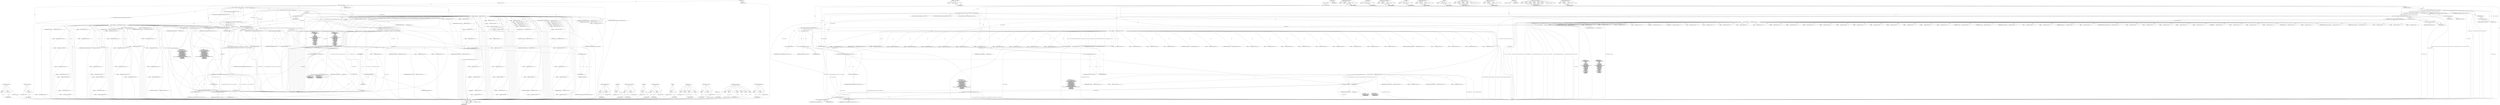 digraph "WKPageSetPagePolicyClient" {
vulnerable_195 [label=<(METHOD,&lt;operator&gt;.fieldAccess)>];
vulnerable_196 [label=<(PARAM,p1)>];
vulnerable_197 [label=<(PARAM,p2)>];
vulnerable_198 [label=<(BLOCK,&lt;empty&gt;,&lt;empty&gt;)>];
vulnerable_199 [label=<(METHOD_RETURN,ANY)>];
vulnerable_223 [label=<(METHOD,&lt;operator&gt;.addressOf)>];
vulnerable_224 [label=<(PARAM,p1)>];
vulnerable_225 [label=<(BLOCK,&lt;empty&gt;,&lt;empty&gt;)>];
vulnerable_226 [label=<(METHOD_RETURN,ANY)>];
vulnerable_6 [label=<(METHOD,&lt;global&gt;)<SUB>1</SUB>>];
vulnerable_7 [label=<(BLOCK,&lt;empty&gt;,&lt;empty&gt;)<SUB>1</SUB>>];
vulnerable_8 [label=<(METHOD,createWebViewWithOptions)<SUB>1</SUB>>];
vulnerable_9 [label=<(PARAM,WKDictionaryRef options)<SUB>1</SUB>>];
vulnerable_10 [label=<(BLOCK,{
    m_mainWebView = adoptPtr(new PlatformWebV...,{
    m_mainWebView = adoptPtr(new PlatformWebV...)<SUB>2</SUB>>];
vulnerable_11 [label=<(&lt;operator&gt;.assignment,m_mainWebView = adoptPtr(new PlatformWebView(m_...)<SUB>3</SUB>>];
vulnerable_12 [label=<(IDENTIFIER,m_mainWebView,m_mainWebView = adoptPtr(new PlatformWebView(m_...)<SUB>3</SUB>>];
vulnerable_13 [label=<(adoptPtr,adoptPtr(new PlatformWebView(m_context.get(), m...)<SUB>3</SUB>>];
vulnerable_14 [label=<(&lt;operator&gt;.new,new PlatformWebView(m_context.get(), m_pageGrou...)<SUB>3</SUB>>];
vulnerable_15 [label=<(IDENTIFIER,PlatformWebView,new PlatformWebView(m_context.get(), m_pageGrou...)<SUB>3</SUB>>];
vulnerable_16 [label=<(get,m_context.get())<SUB>3</SUB>>];
vulnerable_17 [label=<(&lt;operator&gt;.fieldAccess,m_context.get)<SUB>3</SUB>>];
vulnerable_18 [label=<(IDENTIFIER,m_context,m_context.get())<SUB>3</SUB>>];
vulnerable_19 [label=<(FIELD_IDENTIFIER,get,get)<SUB>3</SUB>>];
vulnerable_20 [label=<(get,m_pageGroup.get())<SUB>3</SUB>>];
vulnerable_21 [label=<(&lt;operator&gt;.fieldAccess,m_pageGroup.get)<SUB>3</SUB>>];
vulnerable_22 [label=<(IDENTIFIER,m_pageGroup,m_pageGroup.get())<SUB>3</SUB>>];
vulnerable_23 [label=<(FIELD_IDENTIFIER,get,get)<SUB>3</SUB>>];
vulnerable_24 [label=<(IDENTIFIER,options,new PlatformWebView(m_context.get(), m_pageGrou...)<SUB>3</SUB>>];
vulnerable_25 [label="<(LOCAL,WKPageUIClient pageUIClient: WKPageUIClient)<SUB>4</SUB>>"];
vulnerable_26 [label=<(&lt;operator&gt;.assignment,pageUIClient = {
        kWKPageUIClientCurrent...)<SUB>4</SUB>>];
vulnerable_27 [label=<(IDENTIFIER,pageUIClient,pageUIClient = {
        kWKPageUIClientCurrent...)<SUB>4</SUB>>];
vulnerable_28 [label=<(&lt;operator&gt;.arrayInitializer,{
        kWKPageUIClientCurrentVersion,
      ...)<SUB>4</SUB>>];
vulnerable_29 [label=<(IDENTIFIER,kWKPageUIClientCurrentVersion,{
        kWKPageUIClientCurrentVersion,
      ...)<SUB>5</SUB>>];
vulnerable_30 [label=<(get,m_mainWebView.get())<SUB>6</SUB>>];
vulnerable_31 [label=<(&lt;operator&gt;.fieldAccess,m_mainWebView.get)<SUB>6</SUB>>];
vulnerable_32 [label=<(IDENTIFIER,m_mainWebView,m_mainWebView.get())<SUB>6</SUB>>];
vulnerable_33 [label=<(FIELD_IDENTIFIER,get,get)<SUB>6</SUB>>];
vulnerable_34 [label=<(LITERAL,0,{
        kWKPageUIClientCurrentVersion,
      ...)<SUB>7</SUB>>];
vulnerable_35 [label=<(LITERAL,0,{
        kWKPageUIClientCurrentVersion,
      ...)<SUB>8</SUB>>];
vulnerable_36 [label=<(LITERAL,0,{
        kWKPageUIClientCurrentVersion,
      ...)<SUB>9</SUB>>];
vulnerable_37 [label=<(LITERAL,0,{
        kWKPageUIClientCurrentVersion,
      ...)<SUB>10</SUB>>];
vulnerable_38 [label=<(IDENTIFIER,focus,{
        kWKPageUIClientCurrentVersion,
      ...)<SUB>11</SUB>>];
vulnerable_39 [label=<(IDENTIFIER,unfocus,{
        kWKPageUIClientCurrentVersion,
      ...)<SUB>12</SUB>>];
vulnerable_40 [label=<(LITERAL,0,{
        kWKPageUIClientCurrentVersion,
      ...)<SUB>13</SUB>>];
vulnerable_41 [label=<(LITERAL,0,{
        kWKPageUIClientCurrentVersion,
      ...)<SUB>14</SUB>>];
vulnerable_42 [label=<(LITERAL,0,{
        kWKPageUIClientCurrentVersion,
      ...)<SUB>15</SUB>>];
vulnerable_43 [label=<(LITERAL,0,{
        kWKPageUIClientCurrentVersion,
      ...)<SUB>16</SUB>>];
vulnerable_44 [label=<(LITERAL,0,{
        kWKPageUIClientCurrentVersion,
      ...)<SUB>17</SUB>>];
vulnerable_45 [label=<(LITERAL,0,{
        kWKPageUIClientCurrentVersion,
      ...)<SUB>18</SUB>>];
vulnerable_46 [label=<(LITERAL,0,{
        kWKPageUIClientCurrentVersion,
      ...)<SUB>19</SUB>>];
vulnerable_47 [label=<(LITERAL,0,{
        kWKPageUIClientCurrentVersion,
      ...)<SUB>20</SUB>>];
vulnerable_48 [label=<(LITERAL,0,{
        kWKPageUIClientCurrentVersion,
      ...)<SUB>21</SUB>>];
vulnerable_49 [label=<(LITERAL,0,{
        kWKPageUIClientCurrentVersion,
      ...)<SUB>22</SUB>>];
vulnerable_50 [label=<(LITERAL,0,{
        kWKPageUIClientCurrentVersion,
      ...)<SUB>23</SUB>>];
vulnerable_51 [label=<(LITERAL,0,{
        kWKPageUIClientCurrentVersion,
      ...)<SUB>24</SUB>>];
vulnerable_52 [label=<(LITERAL,0,{
        kWKPageUIClientCurrentVersion,
      ...)<SUB>25</SUB>>];
vulnerable_53 [label=<(LITERAL,0,{
        kWKPageUIClientCurrentVersion,
      ...)<SUB>26</SUB>>];
vulnerable_54 [label=<(LITERAL,0,{
        kWKPageUIClientCurrentVersion,
      ...)<SUB>27</SUB>>];
vulnerable_55 [label=<(LITERAL,0,{
        kWKPageUIClientCurrentVersion,
      ...)<SUB>28</SUB>>];
vulnerable_56 [label=<(IDENTIFIER,getWindowFrame,{
        kWKPageUIClientCurrentVersion,
      ...)<SUB>29</SUB>>];
vulnerable_57 [label=<(IDENTIFIER,setWindowFrame,{
        kWKPageUIClientCurrentVersion,
      ...)<SUB>30</SUB>>];
vulnerable_58 [label=<(IDENTIFIER,runBeforeUnloadConfirmPanel,{
        kWKPageUIClientCurrentVersion,
      ...)<SUB>31</SUB>>];
vulnerable_59 [label=<(LITERAL,0,{
        kWKPageUIClientCurrentVersion,
      ...)<SUB>32</SUB>>];
vulnerable_60 [label=<(LITERAL,0,{
        kWKPageUIClientCurrentVersion,
      ...)<SUB>33</SUB>>];
vulnerable_61 [label=<(IDENTIFIER,exceededDatabaseQuota,{
        kWKPageUIClientCurrentVersion,
      ...)<SUB>34</SUB>>];
vulnerable_62 [label=<(LITERAL,0,{
        kWKPageUIClientCurrentVersion,
      ...)<SUB>35</SUB>>];
vulnerable_63 [label=<(IDENTIFIER,decidePolicyForGeolocationPermissionRequest,{
        kWKPageUIClientCurrentVersion,
      ...)<SUB>36</SUB>>];
vulnerable_64 [label=<(LITERAL,0,{
        kWKPageUIClientCurrentVersion,
      ...)<SUB>37</SUB>>];
vulnerable_65 [label=<(LITERAL,0,{
        kWKPageUIClientCurrentVersion,
      ...)<SUB>38</SUB>>];
vulnerable_66 [label=<(LITERAL,0,{
        kWKPageUIClientCurrentVersion,
      ...)<SUB>39</SUB>>];
vulnerable_67 [label=<(LITERAL,0,{
        kWKPageUIClientCurrentVersion,
      ...)<SUB>40</SUB>>];
vulnerable_68 [label=<(LITERAL,0,{
        kWKPageUIClientCurrentVersion,
      ...)<SUB>41</SUB>>];
vulnerable_69 [label=<(IDENTIFIER,runModal,{
        kWKPageUIClientCurrentVersion,
      ...)<SUB>42</SUB>>];
vulnerable_70 [label=<(LITERAL,0,{
        kWKPageUIClientCurrentVersion,
      ...)<SUB>43</SUB>>];
vulnerable_71 [label=<(LITERAL,0,{
        kWKPageUIClientCurrentVersion,
      ...)<SUB>44</SUB>>];
vulnerable_72 [label=<(LITERAL,0,{
        kWKPageUIClientCurrentVersion,
      ...)<SUB>45</SUB>>];
vulnerable_73 [label=<(IDENTIFIER,createOtherPage,{
        kWKPageUIClientCurrentVersion,
      ...)<SUB>46</SUB>>];
vulnerable_74 [label=<(LITERAL,0,{
        kWKPageUIClientCurrentVersion,
      ...)<SUB>47</SUB>>];
vulnerable_75 [label=<(IDENTIFIER,decidePolicyForNotificationPermissionRequest,{
        kWKPageUIClientCurrentVersion,
      ...)<SUB>48</SUB>>];
vulnerable_76 [label=<(IDENTIFIER,unavailablePluginButtonClicked,{
        kWKPageUIClientCurrentVersion,
      ...)<SUB>49</SUB>>];
vulnerable_77 [label=<(LITERAL,0,{
        kWKPageUIClientCurrentVersion,
      ...)<SUB>50</SUB>>];
vulnerable_78 [label=<(LITERAL,0,{
        kWKPageUIClientCurrentVersion,
      ...)<SUB>51</SUB>>];
vulnerable_79 [label=<(LITERAL,0,{
        kWKPageUIClientCurrentVersion,
      ...)<SUB>52</SUB>>];
vulnerable_80 [label=<(WKPageSetPageUIClient,WKPageSetPageUIClient(m_mainWebView-&gt;page(), &amp;p...)<SUB>54</SUB>>];
vulnerable_81 [label=<(page,m_mainWebView-&gt;page())<SUB>54</SUB>>];
vulnerable_82 [label=<(&lt;operator&gt;.indirectFieldAccess,m_mainWebView-&gt;page)<SUB>54</SUB>>];
vulnerable_83 [label=<(IDENTIFIER,m_mainWebView,m_mainWebView-&gt;page())<SUB>54</SUB>>];
vulnerable_84 [label=<(FIELD_IDENTIFIER,page,page)<SUB>54</SUB>>];
vulnerable_85 [label=<(&lt;operator&gt;.addressOf,&amp;pageUIClient)<SUB>54</SUB>>];
vulnerable_86 [label=<(IDENTIFIER,pageUIClient,WKPageSetPageUIClient(m_mainWebView-&gt;page(), &amp;p...)<SUB>54</SUB>>];
vulnerable_87 [label="<(LOCAL,WKPageLoaderClient pageLoaderClient: WKPageLoaderClient)<SUB>56</SUB>>"];
vulnerable_88 [label=<(&lt;operator&gt;.assignment,pageLoaderClient = {
        kWKPageLoaderClien...)<SUB>56</SUB>>];
vulnerable_89 [label=<(IDENTIFIER,pageLoaderClient,pageLoaderClient = {
        kWKPageLoaderClien...)<SUB>56</SUB>>];
vulnerable_90 [label=<(&lt;operator&gt;.arrayInitializer,{
        kWKPageLoaderClientCurrentVersion,
  ...)<SUB>56</SUB>>];
vulnerable_91 [label=<(IDENTIFIER,kWKPageLoaderClientCurrentVersion,{
        kWKPageLoaderClientCurrentVersion,
  ...)<SUB>57</SUB>>];
vulnerable_92 [label=<(LITERAL,this,{
        kWKPageLoaderClientCurrentVersion,
  ...)<SUB>58</SUB>>];
vulnerable_93 [label=<(LITERAL,0,{
        kWKPageLoaderClientCurrentVersion,
  ...)<SUB>59</SUB>>];
vulnerable_94 [label=<(LITERAL,0,{
        kWKPageLoaderClientCurrentVersion,
  ...)<SUB>60</SUB>>];
vulnerable_95 [label=<(LITERAL,0,{
        kWKPageLoaderClientCurrentVersion,
  ...)<SUB>61</SUB>>];
vulnerable_96 [label=<(IDENTIFIER,didCommitLoadForFrame,{
        kWKPageLoaderClientCurrentVersion,
  ...)<SUB>62</SUB>>];
vulnerable_97 [label=<(LITERAL,0,{
        kWKPageLoaderClientCurrentVersion,
  ...)<SUB>63</SUB>>];
vulnerable_98 [label=<(IDENTIFIER,didFinishLoadForFrame,{
        kWKPageLoaderClientCurrentVersion,
  ...)<SUB>64</SUB>>];
vulnerable_99 [label=<(LITERAL,0,{
        kWKPageLoaderClientCurrentVersion,
  ...)<SUB>65</SUB>>];
vulnerable_100 [label=<(LITERAL,0,{
        kWKPageLoaderClientCurrentVersion,
  ...)<SUB>66</SUB>>];
vulnerable_101 [label=<(LITERAL,0,{
        kWKPageLoaderClientCurrentVersion,
  ...)<SUB>67</SUB>>];
vulnerable_102 [label=<(LITERAL,0,{
        kWKPageLoaderClientCurrentVersion,
  ...)<SUB>68</SUB>>];
vulnerable_103 [label=<(LITERAL,0,{
        kWKPageLoaderClientCurrentVersion,
  ...)<SUB>69</SUB>>];
vulnerable_104 [label=<(LITERAL,0,{
        kWKPageLoaderClientCurrentVersion,
  ...)<SUB>70</SUB>>];
vulnerable_105 [label=<(LITERAL,0,{
        kWKPageLoaderClientCurrentVersion,
  ...)<SUB>71</SUB>>];
vulnerable_106 [label=<(LITERAL,0,{
        kWKPageLoaderClientCurrentVersion,
  ...)<SUB>72</SUB>>];
vulnerable_107 [label=<(LITERAL,0,{
        kWKPageLoaderClientCurrentVersion,
  ...)<SUB>73</SUB>>];
vulnerable_108 [label=<(IDENTIFIER,didReceiveAuthenticationChallengeInFrame,{
        kWKPageLoaderClientCurrentVersion,
  ...)<SUB>74</SUB>>];
vulnerable_109 [label=<(LITERAL,0,{
        kWKPageLoaderClientCurrentVersion,
  ...)<SUB>75</SUB>>];
vulnerable_110 [label=<(LITERAL,0,{
        kWKPageLoaderClientCurrentVersion,
  ...)<SUB>76</SUB>>];
vulnerable_111 [label=<(LITERAL,0,{
        kWKPageLoaderClientCurrentVersion,
  ...)<SUB>77</SUB>>];
vulnerable_112 [label=<(LITERAL,0,{
        kWKPageLoaderClientCurrentVersion,
  ...)<SUB>78</SUB>>];
vulnerable_113 [label=<(LITERAL,0,{
        kWKPageLoaderClientCurrentVersion,
  ...)<SUB>79</SUB>>];
vulnerable_114 [label=<(IDENTIFIER,processDidCrash,{
        kWKPageLoaderClientCurrentVersion,
  ...)<SUB>80</SUB>>];
vulnerable_115 [label=<(LITERAL,0,{
        kWKPageLoaderClientCurrentVersion,
  ...)<SUB>81</SUB>>];
vulnerable_116 [label=<(LITERAL,0,{
        kWKPageLoaderClientCurrentVersion,
  ...)<SUB>82</SUB>>];
vulnerable_117 [label=<(LITERAL,0,{
        kWKPageLoaderClientCurrentVersion,
  ...)<SUB>83</SUB>>];
vulnerable_118 [label=<(LITERAL,0,{
        kWKPageLoaderClientCurrentVersion,
  ...)<SUB>84</SUB>>];
vulnerable_119 [label=<(LITERAL,0,{
        kWKPageLoaderClientCurrentVersion,
  ...)<SUB>85</SUB>>];
vulnerable_120 [label=<(LITERAL,0,{
        kWKPageLoaderClientCurrentVersion,
  ...)<SUB>86</SUB>>];
vulnerable_121 [label=<(LITERAL,0,{
        kWKPageLoaderClientCurrentVersion,
  ...)<SUB>87</SUB>>];
vulnerable_122 [label=<(LITERAL,0,{
        kWKPageLoaderClientCurrentVersion,
  ...)<SUB>88</SUB>>];
vulnerable_123 [label=<(LITERAL,0,{
        kWKPageLoaderClientCurrentVersion,
  ...)<SUB>89</SUB>>];
vulnerable_124 [label=<(WKPageSetPageLoaderClient,WKPageSetPageLoaderClient(m_mainWebView-&gt;page()...)<SUB>91</SUB>>];
vulnerable_125 [label=<(page,m_mainWebView-&gt;page())<SUB>91</SUB>>];
vulnerable_126 [label=<(&lt;operator&gt;.indirectFieldAccess,m_mainWebView-&gt;page)<SUB>91</SUB>>];
vulnerable_127 [label=<(IDENTIFIER,m_mainWebView,m_mainWebView-&gt;page())<SUB>91</SUB>>];
vulnerable_128 [label=<(FIELD_IDENTIFIER,page,page)<SUB>91</SUB>>];
vulnerable_129 [label=<(&lt;operator&gt;.addressOf,&amp;pageLoaderClient)<SUB>91</SUB>>];
vulnerable_130 [label=<(IDENTIFIER,pageLoaderClient,WKPageSetPageLoaderClient(m_mainWebView-&gt;page()...)<SUB>91</SUB>>];
vulnerable_131 [label="<(LOCAL,WKPagePolicyClient pagePolicyClient: WKPagePolicyClient)<SUB>93</SUB>>"];
vulnerable_132 [label=<(&lt;operator&gt;.assignment,pagePolicyClient = {
        kWKPagePolicyClien...)<SUB>93</SUB>>];
vulnerable_133 [label=<(IDENTIFIER,pagePolicyClient,pagePolicyClient = {
        kWKPagePolicyClien...)<SUB>93</SUB>>];
vulnerable_134 [label=<(&lt;operator&gt;.arrayInitializer,{
        kWKPagePolicyClientCurrentVersion,
  ...)<SUB>93</SUB>>];
vulnerable_135 [label=<(IDENTIFIER,kWKPagePolicyClientCurrentVersion,{
        kWKPagePolicyClientCurrentVersion,
  ...)<SUB>94</SUB>>];
vulnerable_136 [label=<(LITERAL,this,{
        kWKPagePolicyClientCurrentVersion,
  ...)<SUB>95</SUB>>];
vulnerable_137 [label=<(IDENTIFIER,decidePolicyForNavigationAction,{
        kWKPagePolicyClientCurrentVersion,
  ...)<SUB>96</SUB>>];
vulnerable_138 [label=<(LITERAL,0,{
        kWKPagePolicyClientCurrentVersion,
  ...)<SUB>97</SUB>>];
vulnerable_139 [label=<(IDENTIFIER,decidePolicyForResponse,{
        kWKPagePolicyClientCurrentVersion,
  ...)<SUB>98</SUB>>];
vulnerable_140 [label=<(LITERAL,0,{
        kWKPagePolicyClientCurrentVersion,
  ...)<SUB>99</SUB>>];
vulnerable_141 [label=<(WKPageSetPagePolicyClient,WKPageSetPagePolicyClient(m_mainWebView-&gt;page()...)<SUB>101</SUB>>];
vulnerable_142 [label=<(page,m_mainWebView-&gt;page())<SUB>101</SUB>>];
vulnerable_143 [label=<(&lt;operator&gt;.indirectFieldAccess,m_mainWebView-&gt;page)<SUB>101</SUB>>];
vulnerable_144 [label=<(IDENTIFIER,m_mainWebView,m_mainWebView-&gt;page())<SUB>101</SUB>>];
vulnerable_145 [label=<(FIELD_IDENTIFIER,page,page)<SUB>101</SUB>>];
vulnerable_146 [label=<(&lt;operator&gt;.addressOf,&amp;pagePolicyClient)<SUB>101</SUB>>];
vulnerable_147 [label=<(IDENTIFIER,pagePolicyClient,WKPageSetPagePolicyClient(m_mainWebView-&gt;page()...)<SUB>101</SUB>>];
vulnerable_148 [label=<(METHOD_RETURN,void)<SUB>1</SUB>>];
vulnerable_150 [label=<(METHOD_RETURN,ANY)<SUB>1</SUB>>];
vulnerable_227 [label=<(METHOD,WKPageSetPageLoaderClient)>];
vulnerable_228 [label=<(PARAM,p1)>];
vulnerable_229 [label=<(PARAM,p2)>];
vulnerable_230 [label=<(BLOCK,&lt;empty&gt;,&lt;empty&gt;)>];
vulnerable_231 [label=<(METHOD_RETURN,ANY)>];
vulnerable_180 [label=<(METHOD,adoptPtr)>];
vulnerable_181 [label=<(PARAM,p1)>];
vulnerable_182 [label=<(BLOCK,&lt;empty&gt;,&lt;empty&gt;)>];
vulnerable_183 [label=<(METHOD_RETURN,ANY)>];
vulnerable_218 [label=<(METHOD,&lt;operator&gt;.indirectFieldAccess)>];
vulnerable_219 [label=<(PARAM,p1)>];
vulnerable_220 [label=<(PARAM,p2)>];
vulnerable_221 [label=<(BLOCK,&lt;empty&gt;,&lt;empty&gt;)>];
vulnerable_222 [label=<(METHOD_RETURN,ANY)>];
vulnerable_214 [label=<(METHOD,page)>];
vulnerable_215 [label=<(PARAM,p1)>];
vulnerable_216 [label=<(BLOCK,&lt;empty&gt;,&lt;empty&gt;)>];
vulnerable_217 [label=<(METHOD_RETURN,ANY)>];
vulnerable_209 [label=<(METHOD,WKPageSetPageUIClient)>];
vulnerable_210 [label=<(PARAM,p1)>];
vulnerable_211 [label=<(PARAM,p2)>];
vulnerable_212 [label=<(BLOCK,&lt;empty&gt;,&lt;empty&gt;)>];
vulnerable_213 [label=<(METHOD_RETURN,ANY)>];
vulnerable_191 [label=<(METHOD,get)>];
vulnerable_192 [label=<(PARAM,p1)>];
vulnerable_193 [label=<(BLOCK,&lt;empty&gt;,&lt;empty&gt;)>];
vulnerable_194 [label=<(METHOD_RETURN,ANY)>];
vulnerable_184 [label=<(METHOD,&lt;operator&gt;.new)>];
vulnerable_185 [label=<(PARAM,p1)>];
vulnerable_186 [label=<(PARAM,p2)>];
vulnerable_187 [label=<(PARAM,p3)>];
vulnerable_188 [label=<(PARAM,p4)>];
vulnerable_189 [label=<(BLOCK,&lt;empty&gt;,&lt;empty&gt;)>];
vulnerable_190 [label=<(METHOD_RETURN,ANY)>];
vulnerable_175 [label=<(METHOD,&lt;operator&gt;.assignment)>];
vulnerable_176 [label=<(PARAM,p1)>];
vulnerable_177 [label=<(PARAM,p2)>];
vulnerable_178 [label=<(BLOCK,&lt;empty&gt;,&lt;empty&gt;)>];
vulnerable_179 [label=<(METHOD_RETURN,ANY)>];
vulnerable_169 [label=<(METHOD,&lt;global&gt;)<SUB>1</SUB>>];
vulnerable_170 [label=<(BLOCK,&lt;empty&gt;,&lt;empty&gt;)>];
vulnerable_171 [label=<(METHOD_RETURN,ANY)>];
vulnerable_200 [label=<(METHOD,&lt;operator&gt;.arrayInitializer)>];
vulnerable_201 [label=<(PARAM,p1)>];
vulnerable_202 [label=<(PARAM,p2)>];
vulnerable_203 [label=<(PARAM,p3)>];
vulnerable_204 [label=<(PARAM,p4)>];
vulnerable_205 [label=<(PARAM,p5)>];
vulnerable_206 [label=<(PARAM,p6)>];
vulnerable_207 [label=<(BLOCK,&lt;empty&gt;,&lt;empty&gt;)>];
vulnerable_208 [label=<(METHOD_RETURN,ANY)>];
vulnerable_232 [label=<(METHOD,WKPageSetPagePolicyClient)>];
vulnerable_233 [label=<(PARAM,p1)>];
vulnerable_234 [label=<(PARAM,p2)>];
vulnerable_235 [label=<(BLOCK,&lt;empty&gt;,&lt;empty&gt;)>];
vulnerable_236 [label=<(METHOD_RETURN,ANY)>];
fixed_197 [label=<(METHOD,&lt;operator&gt;.fieldAccess)>];
fixed_198 [label=<(PARAM,p1)>];
fixed_199 [label=<(PARAM,p2)>];
fixed_200 [label=<(BLOCK,&lt;empty&gt;,&lt;empty&gt;)>];
fixed_201 [label=<(METHOD_RETURN,ANY)>];
fixed_225 [label=<(METHOD,&lt;operator&gt;.addressOf)>];
fixed_226 [label=<(PARAM,p1)>];
fixed_227 [label=<(BLOCK,&lt;empty&gt;,&lt;empty&gt;)>];
fixed_228 [label=<(METHOD_RETURN,ANY)>];
fixed_6 [label=<(METHOD,&lt;global&gt;)<SUB>1</SUB>>];
fixed_7 [label=<(BLOCK,&lt;empty&gt;,&lt;empty&gt;)<SUB>1</SUB>>];
fixed_8 [label=<(METHOD,createWebViewWithOptions)<SUB>1</SUB>>];
fixed_9 [label=<(PARAM,WKDictionaryRef options)<SUB>1</SUB>>];
fixed_10 [label=<(BLOCK,{
    m_mainWebView = adoptPtr(new PlatformWebV...,{
    m_mainWebView = adoptPtr(new PlatformWebV...)<SUB>2</SUB>>];
fixed_11 [label=<(&lt;operator&gt;.assignment,m_mainWebView = adoptPtr(new PlatformWebView(m_...)<SUB>3</SUB>>];
fixed_12 [label=<(IDENTIFIER,m_mainWebView,m_mainWebView = adoptPtr(new PlatformWebView(m_...)<SUB>3</SUB>>];
fixed_13 [label=<(adoptPtr,adoptPtr(new PlatformWebView(m_context.get(), m...)<SUB>3</SUB>>];
fixed_14 [label=<(&lt;operator&gt;.new,new PlatformWebView(m_context.get(), m_pageGrou...)<SUB>3</SUB>>];
fixed_15 [label=<(IDENTIFIER,PlatformWebView,new PlatformWebView(m_context.get(), m_pageGrou...)<SUB>3</SUB>>];
fixed_16 [label=<(get,m_context.get())<SUB>3</SUB>>];
fixed_17 [label=<(&lt;operator&gt;.fieldAccess,m_context.get)<SUB>3</SUB>>];
fixed_18 [label=<(IDENTIFIER,m_context,m_context.get())<SUB>3</SUB>>];
fixed_19 [label=<(FIELD_IDENTIFIER,get,get)<SUB>3</SUB>>];
fixed_20 [label=<(get,m_pageGroup.get())<SUB>3</SUB>>];
fixed_21 [label=<(&lt;operator&gt;.fieldAccess,m_pageGroup.get)<SUB>3</SUB>>];
fixed_22 [label=<(IDENTIFIER,m_pageGroup,m_pageGroup.get())<SUB>3</SUB>>];
fixed_23 [label=<(FIELD_IDENTIFIER,get,get)<SUB>3</SUB>>];
fixed_24 [label=<(IDENTIFIER,options,new PlatformWebView(m_context.get(), m_pageGrou...)<SUB>3</SUB>>];
fixed_25 [label="<(LOCAL,WKPageUIClient pageUIClient: WKPageUIClient)<SUB>4</SUB>>"];
fixed_26 [label=<(&lt;operator&gt;.assignment,pageUIClient = {
        kWKPageUIClientCurrent...)<SUB>4</SUB>>];
fixed_27 [label=<(IDENTIFIER,pageUIClient,pageUIClient = {
        kWKPageUIClientCurrent...)<SUB>4</SUB>>];
fixed_28 [label=<(&lt;operator&gt;.arrayInitializer,{
        kWKPageUIClientCurrentVersion,
      ...)<SUB>4</SUB>>];
fixed_29 [label=<(IDENTIFIER,kWKPageUIClientCurrentVersion,{
        kWKPageUIClientCurrentVersion,
      ...)<SUB>5</SUB>>];
fixed_30 [label=<(get,m_mainWebView.get())<SUB>6</SUB>>];
fixed_31 [label=<(&lt;operator&gt;.fieldAccess,m_mainWebView.get)<SUB>6</SUB>>];
fixed_32 [label=<(IDENTIFIER,m_mainWebView,m_mainWebView.get())<SUB>6</SUB>>];
fixed_33 [label=<(FIELD_IDENTIFIER,get,get)<SUB>6</SUB>>];
fixed_34 [label=<(LITERAL,0,{
        kWKPageUIClientCurrentVersion,
      ...)<SUB>7</SUB>>];
fixed_35 [label=<(LITERAL,0,{
        kWKPageUIClientCurrentVersion,
      ...)<SUB>8</SUB>>];
fixed_36 [label=<(LITERAL,0,{
        kWKPageUIClientCurrentVersion,
      ...)<SUB>9</SUB>>];
fixed_37 [label=<(LITERAL,0,{
        kWKPageUIClientCurrentVersion,
      ...)<SUB>10</SUB>>];
fixed_38 [label=<(IDENTIFIER,focus,{
        kWKPageUIClientCurrentVersion,
      ...)<SUB>11</SUB>>];
fixed_39 [label=<(IDENTIFIER,unfocus,{
        kWKPageUIClientCurrentVersion,
      ...)<SUB>12</SUB>>];
fixed_40 [label=<(LITERAL,0,{
        kWKPageUIClientCurrentVersion,
      ...)<SUB>13</SUB>>];
fixed_41 [label=<(LITERAL,0,{
        kWKPageUIClientCurrentVersion,
      ...)<SUB>14</SUB>>];
fixed_42 [label=<(LITERAL,0,{
        kWKPageUIClientCurrentVersion,
      ...)<SUB>15</SUB>>];
fixed_43 [label=<(LITERAL,0,{
        kWKPageUIClientCurrentVersion,
      ...)<SUB>16</SUB>>];
fixed_44 [label=<(LITERAL,0,{
        kWKPageUIClientCurrentVersion,
      ...)<SUB>17</SUB>>];
fixed_45 [label=<(LITERAL,0,{
        kWKPageUIClientCurrentVersion,
      ...)<SUB>18</SUB>>];
fixed_46 [label=<(LITERAL,0,{
        kWKPageUIClientCurrentVersion,
      ...)<SUB>19</SUB>>];
fixed_47 [label=<(LITERAL,0,{
        kWKPageUIClientCurrentVersion,
      ...)<SUB>20</SUB>>];
fixed_48 [label=<(LITERAL,0,{
        kWKPageUIClientCurrentVersion,
      ...)<SUB>21</SUB>>];
fixed_49 [label=<(LITERAL,0,{
        kWKPageUIClientCurrentVersion,
      ...)<SUB>22</SUB>>];
fixed_50 [label=<(LITERAL,0,{
        kWKPageUIClientCurrentVersion,
      ...)<SUB>23</SUB>>];
fixed_51 [label=<(LITERAL,0,{
        kWKPageUIClientCurrentVersion,
      ...)<SUB>24</SUB>>];
fixed_52 [label=<(LITERAL,0,{
        kWKPageUIClientCurrentVersion,
      ...)<SUB>25</SUB>>];
fixed_53 [label=<(LITERAL,0,{
        kWKPageUIClientCurrentVersion,
      ...)<SUB>26</SUB>>];
fixed_54 [label=<(LITERAL,0,{
        kWKPageUIClientCurrentVersion,
      ...)<SUB>27</SUB>>];
fixed_55 [label=<(LITERAL,0,{
        kWKPageUIClientCurrentVersion,
      ...)<SUB>28</SUB>>];
fixed_56 [label=<(IDENTIFIER,getWindowFrame,{
        kWKPageUIClientCurrentVersion,
      ...)<SUB>29</SUB>>];
fixed_57 [label=<(IDENTIFIER,setWindowFrame,{
        kWKPageUIClientCurrentVersion,
      ...)<SUB>30</SUB>>];
fixed_58 [label=<(IDENTIFIER,runBeforeUnloadConfirmPanel,{
        kWKPageUIClientCurrentVersion,
      ...)<SUB>31</SUB>>];
fixed_59 [label=<(LITERAL,0,{
        kWKPageUIClientCurrentVersion,
      ...)<SUB>32</SUB>>];
fixed_60 [label=<(LITERAL,0,{
        kWKPageUIClientCurrentVersion,
      ...)<SUB>33</SUB>>];
fixed_61 [label=<(IDENTIFIER,exceededDatabaseQuota,{
        kWKPageUIClientCurrentVersion,
      ...)<SUB>34</SUB>>];
fixed_62 [label=<(LITERAL,0,{
        kWKPageUIClientCurrentVersion,
      ...)<SUB>35</SUB>>];
fixed_63 [label=<(IDENTIFIER,decidePolicyForGeolocationPermissionRequest,{
        kWKPageUIClientCurrentVersion,
      ...)<SUB>36</SUB>>];
fixed_64 [label=<(LITERAL,0,{
        kWKPageUIClientCurrentVersion,
      ...)<SUB>37</SUB>>];
fixed_65 [label=<(LITERAL,0,{
        kWKPageUIClientCurrentVersion,
      ...)<SUB>38</SUB>>];
fixed_66 [label=<(LITERAL,0,{
        kWKPageUIClientCurrentVersion,
      ...)<SUB>39</SUB>>];
fixed_67 [label=<(LITERAL,0,{
        kWKPageUIClientCurrentVersion,
      ...)<SUB>40</SUB>>];
fixed_68 [label=<(LITERAL,0,{
        kWKPageUIClientCurrentVersion,
      ...)<SUB>41</SUB>>];
fixed_69 [label=<(IDENTIFIER,runModal,{
        kWKPageUIClientCurrentVersion,
      ...)<SUB>42</SUB>>];
fixed_70 [label=<(LITERAL,0,{
        kWKPageUIClientCurrentVersion,
      ...)<SUB>43</SUB>>];
fixed_71 [label=<(LITERAL,0,{
        kWKPageUIClientCurrentVersion,
      ...)<SUB>44</SUB>>];
fixed_72 [label=<(LITERAL,0,{
        kWKPageUIClientCurrentVersion,
      ...)<SUB>45</SUB>>];
fixed_73 [label=<(IDENTIFIER,createOtherPage,{
        kWKPageUIClientCurrentVersion,
      ...)<SUB>46</SUB>>];
fixed_74 [label=<(LITERAL,0,{
        kWKPageUIClientCurrentVersion,
      ...)<SUB>47</SUB>>];
fixed_75 [label=<(IDENTIFIER,decidePolicyForNotificationPermissionRequest,{
        kWKPageUIClientCurrentVersion,
      ...)<SUB>48</SUB>>];
fixed_76 [label=<(IDENTIFIER,unavailablePluginButtonClicked,{
        kWKPageUIClientCurrentVersion,
      ...)<SUB>49</SUB>>];
fixed_77 [label=<(LITERAL,0,{
        kWKPageUIClientCurrentVersion,
      ...)<SUB>50</SUB>>];
fixed_78 [label=<(LITERAL,0,{
        kWKPageUIClientCurrentVersion,
      ...)<SUB>51</SUB>>];
fixed_79 [label=<(LITERAL,0,{
        kWKPageUIClientCurrentVersion,
      ...)<SUB>52</SUB>>];
fixed_80 [label=<(WKPageSetPageUIClient,WKPageSetPageUIClient(m_mainWebView-&gt;page(), &amp;p...)<SUB>54</SUB>>];
fixed_81 [label=<(page,m_mainWebView-&gt;page())<SUB>54</SUB>>];
fixed_82 [label=<(&lt;operator&gt;.indirectFieldAccess,m_mainWebView-&gt;page)<SUB>54</SUB>>];
fixed_83 [label=<(IDENTIFIER,m_mainWebView,m_mainWebView-&gt;page())<SUB>54</SUB>>];
fixed_84 [label=<(FIELD_IDENTIFIER,page,page)<SUB>54</SUB>>];
fixed_85 [label=<(&lt;operator&gt;.addressOf,&amp;pageUIClient)<SUB>54</SUB>>];
fixed_86 [label=<(IDENTIFIER,pageUIClient,WKPageSetPageUIClient(m_mainWebView-&gt;page(), &amp;p...)<SUB>54</SUB>>];
fixed_87 [label="<(LOCAL,WKPageLoaderClient pageLoaderClient: WKPageLoaderClient)<SUB>56</SUB>>"];
fixed_88 [label=<(&lt;operator&gt;.assignment,pageLoaderClient = {
        kWKPageLoaderClien...)<SUB>56</SUB>>];
fixed_89 [label=<(IDENTIFIER,pageLoaderClient,pageLoaderClient = {
        kWKPageLoaderClien...)<SUB>56</SUB>>];
fixed_90 [label=<(&lt;operator&gt;.arrayInitializer,{
        kWKPageLoaderClientCurrentVersion,
  ...)<SUB>56</SUB>>];
fixed_91 [label=<(IDENTIFIER,kWKPageLoaderClientCurrentVersion,{
        kWKPageLoaderClientCurrentVersion,
  ...)<SUB>57</SUB>>];
fixed_92 [label=<(LITERAL,this,{
        kWKPageLoaderClientCurrentVersion,
  ...)<SUB>58</SUB>>];
fixed_93 [label=<(LITERAL,0,{
        kWKPageLoaderClientCurrentVersion,
  ...)<SUB>59</SUB>>];
fixed_94 [label=<(LITERAL,0,{
        kWKPageLoaderClientCurrentVersion,
  ...)<SUB>60</SUB>>];
fixed_95 [label=<(LITERAL,0,{
        kWKPageLoaderClientCurrentVersion,
  ...)<SUB>61</SUB>>];
fixed_96 [label=<(IDENTIFIER,didCommitLoadForFrame,{
        kWKPageLoaderClientCurrentVersion,
  ...)<SUB>62</SUB>>];
fixed_97 [label=<(LITERAL,0,{
        kWKPageLoaderClientCurrentVersion,
  ...)<SUB>63</SUB>>];
fixed_98 [label=<(IDENTIFIER,didFinishLoadForFrame,{
        kWKPageLoaderClientCurrentVersion,
  ...)<SUB>64</SUB>>];
fixed_99 [label=<(LITERAL,0,{
        kWKPageLoaderClientCurrentVersion,
  ...)<SUB>65</SUB>>];
fixed_100 [label=<(LITERAL,0,{
        kWKPageLoaderClientCurrentVersion,
  ...)<SUB>66</SUB>>];
fixed_101 [label=<(LITERAL,0,{
        kWKPageLoaderClientCurrentVersion,
  ...)<SUB>67</SUB>>];
fixed_102 [label=<(LITERAL,0,{
        kWKPageLoaderClientCurrentVersion,
  ...)<SUB>68</SUB>>];
fixed_103 [label=<(LITERAL,0,{
        kWKPageLoaderClientCurrentVersion,
  ...)<SUB>69</SUB>>];
fixed_104 [label=<(LITERAL,0,{
        kWKPageLoaderClientCurrentVersion,
  ...)<SUB>70</SUB>>];
fixed_105 [label=<(LITERAL,0,{
        kWKPageLoaderClientCurrentVersion,
  ...)<SUB>71</SUB>>];
fixed_106 [label=<(LITERAL,0,{
        kWKPageLoaderClientCurrentVersion,
  ...)<SUB>72</SUB>>];
fixed_107 [label=<(LITERAL,0,{
        kWKPageLoaderClientCurrentVersion,
  ...)<SUB>73</SUB>>];
fixed_108 [label=<(IDENTIFIER,didReceiveAuthenticationChallengeInFrame,{
        kWKPageLoaderClientCurrentVersion,
  ...)<SUB>74</SUB>>];
fixed_109 [label=<(LITERAL,0,{
        kWKPageLoaderClientCurrentVersion,
  ...)<SUB>75</SUB>>];
fixed_110 [label=<(LITERAL,0,{
        kWKPageLoaderClientCurrentVersion,
  ...)<SUB>76</SUB>>];
fixed_111 [label=<(LITERAL,0,{
        kWKPageLoaderClientCurrentVersion,
  ...)<SUB>77</SUB>>];
fixed_112 [label=<(LITERAL,0,{
        kWKPageLoaderClientCurrentVersion,
  ...)<SUB>78</SUB>>];
fixed_113 [label=<(LITERAL,0,{
        kWKPageLoaderClientCurrentVersion,
  ...)<SUB>79</SUB>>];
fixed_114 [label=<(IDENTIFIER,processDidCrash,{
        kWKPageLoaderClientCurrentVersion,
  ...)<SUB>80</SUB>>];
fixed_115 [label=<(LITERAL,0,{
        kWKPageLoaderClientCurrentVersion,
  ...)<SUB>81</SUB>>];
fixed_116 [label=<(LITERAL,0,{
        kWKPageLoaderClientCurrentVersion,
  ...)<SUB>82</SUB>>];
fixed_117 [label=<(LITERAL,0,{
        kWKPageLoaderClientCurrentVersion,
  ...)<SUB>83</SUB>>];
fixed_118 [label=<(LITERAL,0,{
        kWKPageLoaderClientCurrentVersion,
  ...)<SUB>84</SUB>>];
fixed_119 [label=<(LITERAL,0,{
        kWKPageLoaderClientCurrentVersion,
  ...)<SUB>85</SUB>>];
fixed_120 [label=<(LITERAL,0,{
        kWKPageLoaderClientCurrentVersion,
  ...)<SUB>86</SUB>>];
fixed_121 [label=<(LITERAL,0,{
        kWKPageLoaderClientCurrentVersion,
  ...)<SUB>87</SUB>>];
fixed_122 [label=<(LITERAL,0,{
        kWKPageLoaderClientCurrentVersion,
  ...)<SUB>88</SUB>>];
fixed_123 [label=<(LITERAL,0,{
        kWKPageLoaderClientCurrentVersion,
  ...)<SUB>89</SUB>>];
fixed_124 [label=<(LITERAL,0,{
        kWKPageLoaderClientCurrentVersion,
  ...)<SUB>90</SUB>>];
fixed_125 [label=<(LITERAL,0,{
        kWKPageLoaderClientCurrentVersion,
  ...)<SUB>91</SUB>>];
fixed_126 [label=<(WKPageSetPageLoaderClient,WKPageSetPageLoaderClient(m_mainWebView-&gt;page()...)<SUB>93</SUB>>];
fixed_127 [label=<(page,m_mainWebView-&gt;page())<SUB>93</SUB>>];
fixed_128 [label=<(&lt;operator&gt;.indirectFieldAccess,m_mainWebView-&gt;page)<SUB>93</SUB>>];
fixed_129 [label=<(IDENTIFIER,m_mainWebView,m_mainWebView-&gt;page())<SUB>93</SUB>>];
fixed_130 [label=<(FIELD_IDENTIFIER,page,page)<SUB>93</SUB>>];
fixed_131 [label=<(&lt;operator&gt;.addressOf,&amp;pageLoaderClient)<SUB>93</SUB>>];
fixed_132 [label=<(IDENTIFIER,pageLoaderClient,WKPageSetPageLoaderClient(m_mainWebView-&gt;page()...)<SUB>93</SUB>>];
fixed_133 [label="<(LOCAL,WKPagePolicyClient pagePolicyClient: WKPagePolicyClient)<SUB>95</SUB>>"];
fixed_134 [label=<(&lt;operator&gt;.assignment,pagePolicyClient = {
        kWKPagePolicyClien...)<SUB>95</SUB>>];
fixed_135 [label=<(IDENTIFIER,pagePolicyClient,pagePolicyClient = {
        kWKPagePolicyClien...)<SUB>95</SUB>>];
fixed_136 [label=<(&lt;operator&gt;.arrayInitializer,{
        kWKPagePolicyClientCurrentVersion,
  ...)<SUB>95</SUB>>];
fixed_137 [label=<(IDENTIFIER,kWKPagePolicyClientCurrentVersion,{
        kWKPagePolicyClientCurrentVersion,
  ...)<SUB>96</SUB>>];
fixed_138 [label=<(LITERAL,this,{
        kWKPagePolicyClientCurrentVersion,
  ...)<SUB>97</SUB>>];
fixed_139 [label=<(IDENTIFIER,decidePolicyForNavigationAction,{
        kWKPagePolicyClientCurrentVersion,
  ...)<SUB>98</SUB>>];
fixed_140 [label=<(LITERAL,0,{
        kWKPagePolicyClientCurrentVersion,
  ...)<SUB>99</SUB>>];
fixed_141 [label=<(IDENTIFIER,decidePolicyForResponse,{
        kWKPagePolicyClientCurrentVersion,
  ...)<SUB>100</SUB>>];
fixed_142 [label=<(LITERAL,0,{
        kWKPagePolicyClientCurrentVersion,
  ...)<SUB>101</SUB>>];
fixed_143 [label=<(WKPageSetPagePolicyClient,WKPageSetPagePolicyClient(m_mainWebView-&gt;page()...)<SUB>103</SUB>>];
fixed_144 [label=<(page,m_mainWebView-&gt;page())<SUB>103</SUB>>];
fixed_145 [label=<(&lt;operator&gt;.indirectFieldAccess,m_mainWebView-&gt;page)<SUB>103</SUB>>];
fixed_146 [label=<(IDENTIFIER,m_mainWebView,m_mainWebView-&gt;page())<SUB>103</SUB>>];
fixed_147 [label=<(FIELD_IDENTIFIER,page,page)<SUB>103</SUB>>];
fixed_148 [label=<(&lt;operator&gt;.addressOf,&amp;pagePolicyClient)<SUB>103</SUB>>];
fixed_149 [label=<(IDENTIFIER,pagePolicyClient,WKPageSetPagePolicyClient(m_mainWebView-&gt;page()...)<SUB>103</SUB>>];
fixed_150 [label=<(METHOD_RETURN,void)<SUB>1</SUB>>];
fixed_152 [label=<(METHOD_RETURN,ANY)<SUB>1</SUB>>];
fixed_229 [label=<(METHOD,WKPageSetPageLoaderClient)>];
fixed_230 [label=<(PARAM,p1)>];
fixed_231 [label=<(PARAM,p2)>];
fixed_232 [label=<(BLOCK,&lt;empty&gt;,&lt;empty&gt;)>];
fixed_233 [label=<(METHOD_RETURN,ANY)>];
fixed_182 [label=<(METHOD,adoptPtr)>];
fixed_183 [label=<(PARAM,p1)>];
fixed_184 [label=<(BLOCK,&lt;empty&gt;,&lt;empty&gt;)>];
fixed_185 [label=<(METHOD_RETURN,ANY)>];
fixed_220 [label=<(METHOD,&lt;operator&gt;.indirectFieldAccess)>];
fixed_221 [label=<(PARAM,p1)>];
fixed_222 [label=<(PARAM,p2)>];
fixed_223 [label=<(BLOCK,&lt;empty&gt;,&lt;empty&gt;)>];
fixed_224 [label=<(METHOD_RETURN,ANY)>];
fixed_216 [label=<(METHOD,page)>];
fixed_217 [label=<(PARAM,p1)>];
fixed_218 [label=<(BLOCK,&lt;empty&gt;,&lt;empty&gt;)>];
fixed_219 [label=<(METHOD_RETURN,ANY)>];
fixed_211 [label=<(METHOD,WKPageSetPageUIClient)>];
fixed_212 [label=<(PARAM,p1)>];
fixed_213 [label=<(PARAM,p2)>];
fixed_214 [label=<(BLOCK,&lt;empty&gt;,&lt;empty&gt;)>];
fixed_215 [label=<(METHOD_RETURN,ANY)>];
fixed_193 [label=<(METHOD,get)>];
fixed_194 [label=<(PARAM,p1)>];
fixed_195 [label=<(BLOCK,&lt;empty&gt;,&lt;empty&gt;)>];
fixed_196 [label=<(METHOD_RETURN,ANY)>];
fixed_186 [label=<(METHOD,&lt;operator&gt;.new)>];
fixed_187 [label=<(PARAM,p1)>];
fixed_188 [label=<(PARAM,p2)>];
fixed_189 [label=<(PARAM,p3)>];
fixed_190 [label=<(PARAM,p4)>];
fixed_191 [label=<(BLOCK,&lt;empty&gt;,&lt;empty&gt;)>];
fixed_192 [label=<(METHOD_RETURN,ANY)>];
fixed_177 [label=<(METHOD,&lt;operator&gt;.assignment)>];
fixed_178 [label=<(PARAM,p1)>];
fixed_179 [label=<(PARAM,p2)>];
fixed_180 [label=<(BLOCK,&lt;empty&gt;,&lt;empty&gt;)>];
fixed_181 [label=<(METHOD_RETURN,ANY)>];
fixed_171 [label=<(METHOD,&lt;global&gt;)<SUB>1</SUB>>];
fixed_172 [label=<(BLOCK,&lt;empty&gt;,&lt;empty&gt;)>];
fixed_173 [label=<(METHOD_RETURN,ANY)>];
fixed_202 [label=<(METHOD,&lt;operator&gt;.arrayInitializer)>];
fixed_203 [label=<(PARAM,p1)>];
fixed_204 [label=<(PARAM,p2)>];
fixed_205 [label=<(PARAM,p3)>];
fixed_206 [label=<(PARAM,p4)>];
fixed_207 [label=<(PARAM,p5)>];
fixed_208 [label=<(PARAM,p6)>];
fixed_209 [label=<(BLOCK,&lt;empty&gt;,&lt;empty&gt;)>];
fixed_210 [label=<(METHOD_RETURN,ANY)>];
fixed_234 [label=<(METHOD,WKPageSetPagePolicyClient)>];
fixed_235 [label=<(PARAM,p1)>];
fixed_236 [label=<(PARAM,p2)>];
fixed_237 [label=<(BLOCK,&lt;empty&gt;,&lt;empty&gt;)>];
fixed_238 [label=<(METHOD_RETURN,ANY)>];
vulnerable_195 -> vulnerable_196  [key=0, label="AST: "];
vulnerable_195 -> vulnerable_196  [key=1, label="DDG: "];
vulnerable_195 -> vulnerable_198  [key=0, label="AST: "];
vulnerable_195 -> vulnerable_197  [key=0, label="AST: "];
vulnerable_195 -> vulnerable_197  [key=1, label="DDG: "];
vulnerable_195 -> vulnerable_199  [key=0, label="AST: "];
vulnerable_195 -> vulnerable_199  [key=1, label="CFG: "];
vulnerable_196 -> vulnerable_199  [key=0, label="DDG: p1"];
vulnerable_197 -> vulnerable_199  [key=0, label="DDG: p2"];
vulnerable_198 -> fixed_197  [key=0];
vulnerable_199 -> fixed_197  [key=0];
vulnerable_223 -> vulnerable_224  [key=0, label="AST: "];
vulnerable_223 -> vulnerable_224  [key=1, label="DDG: "];
vulnerable_223 -> vulnerable_225  [key=0, label="AST: "];
vulnerable_223 -> vulnerable_226  [key=0, label="AST: "];
vulnerable_223 -> vulnerable_226  [key=1, label="CFG: "];
vulnerable_224 -> vulnerable_226  [key=0, label="DDG: p1"];
vulnerable_225 -> fixed_197  [key=0];
vulnerable_226 -> fixed_197  [key=0];
vulnerable_6 -> vulnerable_7  [key=0, label="AST: "];
vulnerable_6 -> vulnerable_150  [key=0, label="AST: "];
vulnerable_6 -> vulnerable_150  [key=1, label="CFG: "];
vulnerable_7 -> vulnerable_8  [key=0, label="AST: "];
vulnerable_8 -> vulnerable_9  [key=0, label="AST: "];
vulnerable_8 -> vulnerable_9  [key=1, label="DDG: "];
vulnerable_8 -> vulnerable_10  [key=0, label="AST: "];
vulnerable_8 -> vulnerable_148  [key=0, label="AST: "];
vulnerable_8 -> vulnerable_19  [key=0, label="CFG: "];
vulnerable_8 -> vulnerable_80  [key=0, label="DDG: "];
vulnerable_8 -> vulnerable_124  [key=0, label="DDG: "];
vulnerable_8 -> vulnerable_141  [key=0, label="DDG: "];
vulnerable_8 -> vulnerable_28  [key=0, label="DDG: "];
vulnerable_8 -> vulnerable_90  [key=0, label="DDG: "];
vulnerable_8 -> vulnerable_134  [key=0, label="DDG: "];
vulnerable_8 -> vulnerable_14  [key=0, label="DDG: "];
vulnerable_9 -> vulnerable_14  [key=0, label="DDG: options"];
vulnerable_10 -> vulnerable_11  [key=0, label="AST: "];
vulnerable_10 -> vulnerable_25  [key=0, label="AST: "];
vulnerable_10 -> vulnerable_26  [key=0, label="AST: "];
vulnerable_10 -> vulnerable_80  [key=0, label="AST: "];
vulnerable_10 -> vulnerable_87  [key=0, label="AST: "];
vulnerable_10 -> vulnerable_88  [key=0, label="AST: "];
vulnerable_10 -> vulnerable_124  [key=0, label="AST: "];
vulnerable_10 -> vulnerable_131  [key=0, label="AST: "];
vulnerable_10 -> vulnerable_132  [key=0, label="AST: "];
vulnerable_10 -> vulnerable_141  [key=0, label="AST: "];
vulnerable_11 -> vulnerable_12  [key=0, label="AST: "];
vulnerable_11 -> vulnerable_13  [key=0, label="AST: "];
vulnerable_11 -> vulnerable_33  [key=0, label="CFG: "];
vulnerable_11 -> vulnerable_148  [key=0, label="DDG: m_mainWebView"];
vulnerable_11 -> vulnerable_148  [key=1, label="DDG: adoptPtr(new PlatformWebView(m_context.get(), m_pageGroup.get(), options))"];
vulnerable_11 -> vulnerable_148  [key=2, label="DDG: m_mainWebView = adoptPtr(new PlatformWebView(m_context.get(), m_pageGroup.get(), options))"];
vulnerable_11 -> vulnerable_81  [key=0, label="DDG: m_mainWebView"];
vulnerable_11 -> vulnerable_125  [key=0, label="DDG: m_mainWebView"];
vulnerable_11 -> vulnerable_142  [key=0, label="DDG: m_mainWebView"];
vulnerable_11 -> vulnerable_30  [key=0, label="DDG: m_mainWebView"];
vulnerable_12 -> fixed_197  [key=0];
vulnerable_13 -> vulnerable_14  [key=0, label="AST: "];
vulnerable_13 -> vulnerable_11  [key=0, label="CFG: "];
vulnerable_13 -> vulnerable_11  [key=1, label="DDG: new PlatformWebView(m_context.get(), m_pageGroup.get(), options)"];
vulnerable_13 -> vulnerable_148  [key=0, label="DDG: new PlatformWebView(m_context.get(), m_pageGroup.get(), options)"];
vulnerable_14 -> vulnerable_15  [key=0, label="AST: "];
vulnerable_14 -> vulnerable_16  [key=0, label="AST: "];
vulnerable_14 -> vulnerable_20  [key=0, label="AST: "];
vulnerable_14 -> vulnerable_24  [key=0, label="AST: "];
vulnerable_14 -> vulnerable_13  [key=0, label="CFG: "];
vulnerable_14 -> vulnerable_13  [key=1, label="DDG: PlatformWebView"];
vulnerable_14 -> vulnerable_13  [key=2, label="DDG: m_context.get()"];
vulnerable_14 -> vulnerable_13  [key=3, label="DDG: m_pageGroup.get()"];
vulnerable_14 -> vulnerable_13  [key=4, label="DDG: options"];
vulnerable_14 -> vulnerable_148  [key=0, label="DDG: m_context.get()"];
vulnerable_14 -> vulnerable_148  [key=1, label="DDG: m_pageGroup.get()"];
vulnerable_14 -> vulnerable_148  [key=2, label="DDG: options"];
vulnerable_14 -> vulnerable_148  [key=3, label="DDG: PlatformWebView"];
vulnerable_15 -> fixed_197  [key=0];
vulnerable_16 -> vulnerable_17  [key=0, label="AST: "];
vulnerable_16 -> vulnerable_23  [key=0, label="CFG: "];
vulnerable_16 -> vulnerable_148  [key=0, label="DDG: m_context.get"];
vulnerable_16 -> vulnerable_14  [key=0, label="DDG: m_context.get"];
vulnerable_17 -> vulnerable_18  [key=0, label="AST: "];
vulnerable_17 -> vulnerable_19  [key=0, label="AST: "];
vulnerable_17 -> vulnerable_16  [key=0, label="CFG: "];
vulnerable_18 -> fixed_197  [key=0];
vulnerable_19 -> vulnerable_17  [key=0, label="CFG: "];
vulnerable_20 -> vulnerable_21  [key=0, label="AST: "];
vulnerable_20 -> vulnerable_14  [key=0, label="CFG: "];
vulnerable_20 -> vulnerable_14  [key=1, label="DDG: m_pageGroup.get"];
vulnerable_20 -> vulnerable_148  [key=0, label="DDG: m_pageGroup.get"];
vulnerable_21 -> vulnerable_22  [key=0, label="AST: "];
vulnerable_21 -> vulnerable_23  [key=0, label="AST: "];
vulnerable_21 -> vulnerable_20  [key=0, label="CFG: "];
vulnerable_22 -> fixed_197  [key=0];
vulnerable_23 -> vulnerable_21  [key=0, label="CFG: "];
vulnerable_24 -> fixed_197  [key=0];
vulnerable_25 -> fixed_197  [key=0];
vulnerable_26 -> vulnerable_27  [key=0, label="AST: "];
vulnerable_26 -> vulnerable_28  [key=0, label="AST: "];
vulnerable_26 -> vulnerable_84  [key=0, label="CFG: "];
vulnerable_26 -> vulnerable_148  [key=0, label="DDG: pageUIClient"];
vulnerable_26 -> vulnerable_148  [key=1, label="DDG: {
        kWKPageUIClientCurrentVersion,
        m_mainWebView.get(),
        0, // createNewPage_deprecatedForUseWithV0
        0, // showPage
        0, // close
        0, // takeFocus
        focus,
        unfocus,
        0, // runJavaScriptAlert
        0, // runJavaScriptConfirm
        0, // runJavaScriptPrompt
        0, // setStatusText
        0, // mouseDidMoveOverElement_deprecatedForUseWithV0
        0, // missingPluginButtonClicked
        0, // didNotHandleKeyEvent
        0, // didNotHandleWheelEvent
        0, // toolbarsAreVisible
        0, // setToolbarsAreVisible
        0, // menuBarIsVisible
        0, // setMenuBarIsVisible
        0, // statusBarIsVisible
        0, // setStatusBarIsVisible
        0, // isResizable
        0, // setIsResizable
        getWindowFrame,
        setWindowFrame,
        runBeforeUnloadConfirmPanel,
        0, // didDraw
        0, // pageDidScroll
        exceededDatabaseQuota,
        0, // runOpenPanel
        decidePolicyFo..."];
vulnerable_26 -> vulnerable_148  [key=2, label="DDG: pageUIClient = {
        kWKPageUIClientCurrentVersion,
        m_mainWebView.get(),
        0, // createNewPage_deprecatedForUseWithV0
        0, // showPage
        0, // close
        0, // takeFocus
        focus,
        unfocus,
        0, // runJavaScriptAlert
        0, // runJavaScriptConfirm
        0, // runJavaScriptPrompt
        0, // setStatusText
        0, // mouseDidMoveOverElement_deprecatedForUseWithV0
        0, // missingPluginButtonClicked
        0, // didNotHandleKeyEvent
        0, // didNotHandleWheelEvent
        0, // toolbarsAreVisible
        0, // setToolbarsAreVisible
        0, // menuBarIsVisible
        0, // setMenuBarIsVisible
        0, // statusBarIsVisible
        0, // setStatusBarIsVisible
        0, // isResizable
        0, // setIsResizable
        getWindowFrame,
        setWindowFrame,
        runBeforeUnloadConfirmPanel,
        0, // didDraw
        0, // pageDidScroll
        exceededDatabaseQuota,
        0, // runOpenPanel
       ..."];
vulnerable_26 -> vulnerable_80  [key=0, label="DDG: pageUIClient"];
vulnerable_27 -> fixed_197  [key=0];
vulnerable_28 -> vulnerable_29  [key=0, label="AST: "];
vulnerable_28 -> vulnerable_30  [key=0, label="AST: "];
vulnerable_28 -> vulnerable_34  [key=0, label="AST: "];
vulnerable_28 -> vulnerable_35  [key=0, label="AST: "];
vulnerable_28 -> vulnerable_36  [key=0, label="AST: "];
vulnerable_28 -> vulnerable_37  [key=0, label="AST: "];
vulnerable_28 -> vulnerable_38  [key=0, label="AST: "];
vulnerable_28 -> vulnerable_39  [key=0, label="AST: "];
vulnerable_28 -> vulnerable_40  [key=0, label="AST: "];
vulnerable_28 -> vulnerable_41  [key=0, label="AST: "];
vulnerable_28 -> vulnerable_42  [key=0, label="AST: "];
vulnerable_28 -> vulnerable_43  [key=0, label="AST: "];
vulnerable_28 -> vulnerable_44  [key=0, label="AST: "];
vulnerable_28 -> vulnerable_45  [key=0, label="AST: "];
vulnerable_28 -> vulnerable_46  [key=0, label="AST: "];
vulnerable_28 -> vulnerable_47  [key=0, label="AST: "];
vulnerable_28 -> vulnerable_48  [key=0, label="AST: "];
vulnerable_28 -> vulnerable_49  [key=0, label="AST: "];
vulnerable_28 -> vulnerable_50  [key=0, label="AST: "];
vulnerable_28 -> vulnerable_51  [key=0, label="AST: "];
vulnerable_28 -> vulnerable_52  [key=0, label="AST: "];
vulnerable_28 -> vulnerable_53  [key=0, label="AST: "];
vulnerable_28 -> vulnerable_54  [key=0, label="AST: "];
vulnerable_28 -> vulnerable_55  [key=0, label="AST: "];
vulnerable_28 -> vulnerable_56  [key=0, label="AST: "];
vulnerable_28 -> vulnerable_57  [key=0, label="AST: "];
vulnerable_28 -> vulnerable_58  [key=0, label="AST: "];
vulnerable_28 -> vulnerable_59  [key=0, label="AST: "];
vulnerable_28 -> vulnerable_60  [key=0, label="AST: "];
vulnerable_28 -> vulnerable_61  [key=0, label="AST: "];
vulnerable_28 -> vulnerable_62  [key=0, label="AST: "];
vulnerable_28 -> vulnerable_63  [key=0, label="AST: "];
vulnerable_28 -> vulnerable_64  [key=0, label="AST: "];
vulnerable_28 -> vulnerable_65  [key=0, label="AST: "];
vulnerable_28 -> vulnerable_66  [key=0, label="AST: "];
vulnerable_28 -> vulnerable_67  [key=0, label="AST: "];
vulnerable_28 -> vulnerable_68  [key=0, label="AST: "];
vulnerable_28 -> vulnerable_69  [key=0, label="AST: "];
vulnerable_28 -> vulnerable_70  [key=0, label="AST: "];
vulnerable_28 -> vulnerable_71  [key=0, label="AST: "];
vulnerable_28 -> vulnerable_72  [key=0, label="AST: "];
vulnerable_28 -> vulnerable_73  [key=0, label="AST: "];
vulnerable_28 -> vulnerable_74  [key=0, label="AST: "];
vulnerable_28 -> vulnerable_75  [key=0, label="AST: "];
vulnerable_28 -> vulnerable_76  [key=0, label="AST: "];
vulnerable_28 -> vulnerable_77  [key=0, label="AST: "];
vulnerable_28 -> vulnerable_78  [key=0, label="AST: "];
vulnerable_28 -> vulnerable_79  [key=0, label="AST: "];
vulnerable_28 -> vulnerable_26  [key=0, label="CFG: "];
vulnerable_28 -> vulnerable_26  [key=1, label="DDG: 0"];
vulnerable_28 -> vulnerable_26  [key=2, label="DDG: focus"];
vulnerable_28 -> vulnerable_26  [key=3, label="DDG: unavailablePluginButtonClicked"];
vulnerable_28 -> vulnerable_26  [key=4, label="DDG: decidePolicyForNotificationPermissionRequest"];
vulnerable_28 -> vulnerable_26  [key=5, label="DDG: getWindowFrame"];
vulnerable_28 -> vulnerable_26  [key=6, label="DDG: unfocus"];
vulnerable_28 -> vulnerable_26  [key=7, label="DDG: setWindowFrame"];
vulnerable_28 -> vulnerable_26  [key=8, label="DDG: runBeforeUnloadConfirmPanel"];
vulnerable_28 -> vulnerable_26  [key=9, label="DDG: kWKPageUIClientCurrentVersion"];
vulnerable_28 -> vulnerable_26  [key=10, label="DDG: decidePolicyForGeolocationPermissionRequest"];
vulnerable_28 -> vulnerable_26  [key=11, label="DDG: createOtherPage"];
vulnerable_28 -> vulnerable_26  [key=12, label="DDG: exceededDatabaseQuota"];
vulnerable_28 -> vulnerable_26  [key=13, label="DDG: runModal"];
vulnerable_28 -> vulnerable_26  [key=14, label="DDG: m_mainWebView.get()"];
vulnerable_28 -> vulnerable_148  [key=0, label="DDG: kWKPageUIClientCurrentVersion"];
vulnerable_28 -> vulnerable_148  [key=1, label="DDG: m_mainWebView.get()"];
vulnerable_28 -> vulnerable_148  [key=2, label="DDG: focus"];
vulnerable_28 -> vulnerable_148  [key=3, label="DDG: unfocus"];
vulnerable_28 -> vulnerable_148  [key=4, label="DDG: getWindowFrame"];
vulnerable_28 -> vulnerable_148  [key=5, label="DDG: runBeforeUnloadConfirmPanel"];
vulnerable_28 -> vulnerable_148  [key=6, label="DDG: exceededDatabaseQuota"];
vulnerable_28 -> vulnerable_148  [key=7, label="DDG: decidePolicyForGeolocationPermissionRequest"];
vulnerable_28 -> vulnerable_148  [key=8, label="DDG: runModal"];
vulnerable_28 -> vulnerable_148  [key=9, label="DDG: createOtherPage"];
vulnerable_28 -> vulnerable_148  [key=10, label="DDG: decidePolicyForNotificationPermissionRequest"];
vulnerable_28 -> vulnerable_148  [key=11, label="DDG: unavailablePluginButtonClicked"];
vulnerable_28 -> vulnerable_148  [key=12, label="DDG: setWindowFrame"];
vulnerable_29 -> fixed_197  [key=0];
vulnerable_30 -> vulnerable_31  [key=0, label="AST: "];
vulnerable_30 -> vulnerable_28  [key=0, label="CFG: "];
vulnerable_30 -> vulnerable_28  [key=1, label="DDG: m_mainWebView.get"];
vulnerable_30 -> vulnerable_148  [key=0, label="DDG: m_mainWebView.get"];
vulnerable_31 -> vulnerable_32  [key=0, label="AST: "];
vulnerable_31 -> vulnerable_33  [key=0, label="AST: "];
vulnerable_31 -> vulnerable_30  [key=0, label="CFG: "];
vulnerable_32 -> fixed_197  [key=0];
vulnerable_33 -> vulnerable_31  [key=0, label="CFG: "];
vulnerable_34 -> fixed_197  [key=0];
vulnerable_35 -> fixed_197  [key=0];
vulnerable_36 -> fixed_197  [key=0];
vulnerable_37 -> fixed_197  [key=0];
vulnerable_38 -> fixed_197  [key=0];
vulnerable_39 -> fixed_197  [key=0];
vulnerable_40 -> fixed_197  [key=0];
vulnerable_41 -> fixed_197  [key=0];
vulnerable_42 -> fixed_197  [key=0];
vulnerable_43 -> fixed_197  [key=0];
vulnerable_44 -> fixed_197  [key=0];
vulnerable_45 -> fixed_197  [key=0];
vulnerable_46 -> fixed_197  [key=0];
vulnerable_47 -> fixed_197  [key=0];
vulnerable_48 -> fixed_197  [key=0];
vulnerable_49 -> fixed_197  [key=0];
vulnerable_50 -> fixed_197  [key=0];
vulnerable_51 -> fixed_197  [key=0];
vulnerable_52 -> fixed_197  [key=0];
vulnerable_53 -> fixed_197  [key=0];
vulnerable_54 -> fixed_197  [key=0];
vulnerable_55 -> fixed_197  [key=0];
vulnerable_56 -> fixed_197  [key=0];
vulnerable_57 -> fixed_197  [key=0];
vulnerable_58 -> fixed_197  [key=0];
vulnerable_59 -> fixed_197  [key=0];
vulnerable_60 -> fixed_197  [key=0];
vulnerable_61 -> fixed_197  [key=0];
vulnerable_62 -> fixed_197  [key=0];
vulnerable_63 -> fixed_197  [key=0];
vulnerable_64 -> fixed_197  [key=0];
vulnerable_65 -> fixed_197  [key=0];
vulnerable_66 -> fixed_197  [key=0];
vulnerable_67 -> fixed_197  [key=0];
vulnerable_68 -> fixed_197  [key=0];
vulnerable_69 -> fixed_197  [key=0];
vulnerable_70 -> fixed_197  [key=0];
vulnerable_71 -> fixed_197  [key=0];
vulnerable_72 -> fixed_197  [key=0];
vulnerable_73 -> fixed_197  [key=0];
vulnerable_74 -> fixed_197  [key=0];
vulnerable_75 -> fixed_197  [key=0];
vulnerable_76 -> fixed_197  [key=0];
vulnerable_77 -> fixed_197  [key=0];
vulnerable_78 -> fixed_197  [key=0];
vulnerable_79 -> fixed_197  [key=0];
vulnerable_80 -> vulnerable_81  [key=0, label="AST: "];
vulnerable_80 -> vulnerable_85  [key=0, label="AST: "];
vulnerable_80 -> vulnerable_90  [key=0, label="CFG: "];
vulnerable_80 -> vulnerable_148  [key=0, label="DDG: &amp;pageUIClient"];
vulnerable_80 -> vulnerable_148  [key=1, label="DDG: WKPageSetPageUIClient(m_mainWebView-&gt;page(), &amp;pageUIClient)"];
vulnerable_81 -> vulnerable_82  [key=0, label="AST: "];
vulnerable_81 -> vulnerable_85  [key=0, label="CFG: "];
vulnerable_81 -> vulnerable_80  [key=0, label="DDG: m_mainWebView-&gt;page"];
vulnerable_81 -> vulnerable_125  [key=0, label="DDG: m_mainWebView-&gt;page"];
vulnerable_82 -> vulnerable_83  [key=0, label="AST: "];
vulnerable_82 -> vulnerable_84  [key=0, label="AST: "];
vulnerable_82 -> vulnerable_81  [key=0, label="CFG: "];
vulnerable_83 -> fixed_197  [key=0];
vulnerable_84 -> vulnerable_82  [key=0, label="CFG: "];
vulnerable_85 -> vulnerable_86  [key=0, label="AST: "];
vulnerable_85 -> vulnerable_80  [key=0, label="CFG: "];
vulnerable_86 -> fixed_197  [key=0];
vulnerable_87 -> fixed_197  [key=0];
vulnerable_88 -> vulnerable_89  [key=0, label="AST: "];
vulnerable_88 -> vulnerable_90  [key=0, label="AST: "];
vulnerable_88 -> vulnerable_128  [key=0, label="CFG: "];
vulnerable_88 -> vulnerable_148  [key=0, label="DDG: pageLoaderClient"];
vulnerable_88 -> vulnerable_148  [key=1, label="DDG: {
        kWKPageLoaderClientCurrentVersion,
        this,
        0, // didStartProvisionalLoadForFrame
        0, // didReceiveServerRedirectForProvisionalLoadForFrame
        0, // didFailProvisionalLoadWithErrorForFrame
        didCommitLoadForFrame,
        0, // didFinishDocumentLoadForFrame
        didFinishLoadForFrame,
        0, // didFailLoadWithErrorForFrame
        0, // didSameDocumentNavigationForFrame
        0, // didReceiveTitleForFrame
        0, // didFirstLayoutForFrame
        0, // didFirstVisuallyNonEmptyLayoutForFrame
        0, // didRemoveFrameFromHierarchy
        0, // didFailToInitializePlugin
        0, // didDisplayInsecureContentForFrame
        0, // canAuthenticateAgainstProtectionSpaceInFrame
        didReceiveAuthenticationChallengeInFrame, // didReceiveAuthenticationChallengeInFrame
        0, // didStartProgress
        0, // didChangeProgress
        0, // didFinishProgress
        0, // didBecomeUnresponsive
        0, // didBecomeResponsive
..."];
vulnerable_88 -> vulnerable_148  [key=2, label="DDG: pageLoaderClient = {
        kWKPageLoaderClientCurrentVersion,
        this,
        0, // didStartProvisionalLoadForFrame
        0, // didReceiveServerRedirectForProvisionalLoadForFrame
        0, // didFailProvisionalLoadWithErrorForFrame
        didCommitLoadForFrame,
        0, // didFinishDocumentLoadForFrame
        didFinishLoadForFrame,
        0, // didFailLoadWithErrorForFrame
        0, // didSameDocumentNavigationForFrame
        0, // didReceiveTitleForFrame
        0, // didFirstLayoutForFrame
        0, // didFirstVisuallyNonEmptyLayoutForFrame
        0, // didRemoveFrameFromHierarchy
        0, // didFailToInitializePlugin
        0, // didDisplayInsecureContentForFrame
        0, // canAuthenticateAgainstProtectionSpaceInFrame
        didReceiveAuthenticationChallengeInFrame, // didReceiveAuthenticationChallengeInFrame
        0, // didStartProgress
        0, // didChangeProgress
        0, // didFinishProgress
        0, // didBecomeUnresponsive
        0, // d..."];
vulnerable_88 -> vulnerable_124  [key=0, label="DDG: pageLoaderClient"];
vulnerable_89 -> fixed_197  [key=0];
vulnerable_90 -> vulnerable_91  [key=0, label="AST: "];
vulnerable_90 -> vulnerable_92  [key=0, label="AST: "];
vulnerable_90 -> vulnerable_93  [key=0, label="AST: "];
vulnerable_90 -> vulnerable_94  [key=0, label="AST: "];
vulnerable_90 -> vulnerable_95  [key=0, label="AST: "];
vulnerable_90 -> vulnerable_96  [key=0, label="AST: "];
vulnerable_90 -> vulnerable_97  [key=0, label="AST: "];
vulnerable_90 -> vulnerable_98  [key=0, label="AST: "];
vulnerable_90 -> vulnerable_99  [key=0, label="AST: "];
vulnerable_90 -> vulnerable_100  [key=0, label="AST: "];
vulnerable_90 -> vulnerable_101  [key=0, label="AST: "];
vulnerable_90 -> vulnerable_102  [key=0, label="AST: "];
vulnerable_90 -> vulnerable_103  [key=0, label="AST: "];
vulnerable_90 -> vulnerable_104  [key=0, label="AST: "];
vulnerable_90 -> vulnerable_105  [key=0, label="AST: "];
vulnerable_90 -> vulnerable_106  [key=0, label="AST: "];
vulnerable_90 -> vulnerable_107  [key=0, label="AST: "];
vulnerable_90 -> vulnerable_108  [key=0, label="AST: "];
vulnerable_90 -> vulnerable_109  [key=0, label="AST: "];
vulnerable_90 -> vulnerable_110  [key=0, label="AST: "];
vulnerable_90 -> vulnerable_111  [key=0, label="AST: "];
vulnerable_90 -> vulnerable_112  [key=0, label="AST: "];
vulnerable_90 -> vulnerable_113  [key=0, label="AST: "];
vulnerable_90 -> vulnerable_114  [key=0, label="AST: "];
vulnerable_90 -> vulnerable_115  [key=0, label="AST: "];
vulnerable_90 -> vulnerable_116  [key=0, label="AST: "];
vulnerable_90 -> vulnerable_117  [key=0, label="AST: "];
vulnerable_90 -> vulnerable_118  [key=0, label="AST: "];
vulnerable_90 -> vulnerable_119  [key=0, label="AST: "];
vulnerable_90 -> vulnerable_120  [key=0, label="AST: "];
vulnerable_90 -> vulnerable_121  [key=0, label="AST: "];
vulnerable_90 -> vulnerable_122  [key=0, label="AST: "];
vulnerable_90 -> vulnerable_123  [key=0, label="AST: "];
vulnerable_90 -> vulnerable_88  [key=0, label="CFG: "];
vulnerable_90 -> vulnerable_88  [key=1, label="DDG: 0"];
vulnerable_90 -> vulnerable_88  [key=2, label="DDG: didReceiveAuthenticationChallengeInFrame"];
vulnerable_90 -> vulnerable_88  [key=3, label="DDG: processDidCrash"];
vulnerable_90 -> vulnerable_88  [key=4, label="DDG: this"];
vulnerable_90 -> vulnerable_88  [key=5, label="DDG: didCommitLoadForFrame"];
vulnerable_90 -> vulnerable_88  [key=6, label="DDG: kWKPageLoaderClientCurrentVersion"];
vulnerable_90 -> vulnerable_88  [key=7, label="DDG: didFinishLoadForFrame"];
vulnerable_90 -> vulnerable_148  [key=0, label="DDG: kWKPageLoaderClientCurrentVersion"];
vulnerable_90 -> vulnerable_148  [key=1, label="DDG: didCommitLoadForFrame"];
vulnerable_90 -> vulnerable_148  [key=2, label="DDG: didFinishLoadForFrame"];
vulnerable_90 -> vulnerable_148  [key=3, label="DDG: processDidCrash"];
vulnerable_90 -> vulnerable_148  [key=4, label="DDG: didReceiveAuthenticationChallengeInFrame"];
vulnerable_91 -> fixed_197  [key=0];
vulnerable_92 -> fixed_197  [key=0];
vulnerable_93 -> fixed_197  [key=0];
vulnerable_94 -> fixed_197  [key=0];
vulnerable_95 -> fixed_197  [key=0];
vulnerable_96 -> fixed_197  [key=0];
vulnerable_97 -> fixed_197  [key=0];
vulnerable_98 -> fixed_197  [key=0];
vulnerable_99 -> fixed_197  [key=0];
vulnerable_100 -> fixed_197  [key=0];
vulnerable_101 -> fixed_197  [key=0];
vulnerable_102 -> fixed_197  [key=0];
vulnerable_103 -> fixed_197  [key=0];
vulnerable_104 -> fixed_197  [key=0];
vulnerable_105 -> fixed_197  [key=0];
vulnerable_106 -> fixed_197  [key=0];
vulnerable_107 -> fixed_197  [key=0];
vulnerable_108 -> fixed_197  [key=0];
vulnerable_109 -> fixed_197  [key=0];
vulnerable_110 -> fixed_197  [key=0];
vulnerable_111 -> fixed_197  [key=0];
vulnerable_112 -> fixed_197  [key=0];
vulnerable_113 -> fixed_197  [key=0];
vulnerable_114 -> fixed_197  [key=0];
vulnerable_115 -> fixed_197  [key=0];
vulnerable_116 -> fixed_197  [key=0];
vulnerable_117 -> fixed_197  [key=0];
vulnerable_118 -> fixed_197  [key=0];
vulnerable_119 -> fixed_197  [key=0];
vulnerable_120 -> fixed_197  [key=0];
vulnerable_121 -> fixed_197  [key=0];
vulnerable_122 -> fixed_197  [key=0];
vulnerable_123 -> fixed_197  [key=0];
vulnerable_124 -> vulnerable_125  [key=0, label="AST: "];
vulnerable_124 -> vulnerable_129  [key=0, label="AST: "];
vulnerable_124 -> vulnerable_134  [key=0, label="CFG: "];
vulnerable_124 -> vulnerable_148  [key=0, label="DDG: &amp;pageLoaderClient"];
vulnerable_124 -> vulnerable_148  [key=1, label="DDG: WKPageSetPageLoaderClient(m_mainWebView-&gt;page(), &amp;pageLoaderClient)"];
vulnerable_125 -> vulnerable_126  [key=0, label="AST: "];
vulnerable_125 -> vulnerable_129  [key=0, label="CFG: "];
vulnerable_125 -> vulnerable_124  [key=0, label="DDG: m_mainWebView-&gt;page"];
vulnerable_125 -> vulnerable_142  [key=0, label="DDG: m_mainWebView-&gt;page"];
vulnerable_126 -> vulnerable_127  [key=0, label="AST: "];
vulnerable_126 -> vulnerable_128  [key=0, label="AST: "];
vulnerable_126 -> vulnerable_125  [key=0, label="CFG: "];
vulnerable_127 -> fixed_197  [key=0];
vulnerable_128 -> vulnerable_126  [key=0, label="CFG: "];
vulnerable_129 -> vulnerable_130  [key=0, label="AST: "];
vulnerable_129 -> vulnerable_124  [key=0, label="CFG: "];
vulnerable_130 -> fixed_197  [key=0];
vulnerable_131 -> fixed_197  [key=0];
vulnerable_132 -> vulnerable_133  [key=0, label="AST: "];
vulnerable_132 -> vulnerable_134  [key=0, label="AST: "];
vulnerable_132 -> vulnerable_145  [key=0, label="CFG: "];
vulnerable_132 -> vulnerable_148  [key=0, label="DDG: pagePolicyClient"];
vulnerable_132 -> vulnerable_148  [key=1, label="DDG: {
        kWKPagePolicyClientCurrentVersion,
        this,
        decidePolicyForNavigationAction,
        0, // decidePolicyForNewWindowAction
        decidePolicyForResponse,
        0, // unableToImplementPolicy
    }"];
vulnerable_132 -> vulnerable_148  [key=2, label="DDG: pagePolicyClient = {
        kWKPagePolicyClientCurrentVersion,
        this,
        decidePolicyForNavigationAction,
        0, // decidePolicyForNewWindowAction
        decidePolicyForResponse,
        0, // unableToImplementPolicy
    }"];
vulnerable_132 -> vulnerable_141  [key=0, label="DDG: pagePolicyClient"];
vulnerable_133 -> fixed_197  [key=0];
vulnerable_134 -> vulnerable_135  [key=0, label="AST: "];
vulnerable_134 -> vulnerable_136  [key=0, label="AST: "];
vulnerable_134 -> vulnerable_137  [key=0, label="AST: "];
vulnerable_134 -> vulnerable_138  [key=0, label="AST: "];
vulnerable_134 -> vulnerable_139  [key=0, label="AST: "];
vulnerable_134 -> vulnerable_140  [key=0, label="AST: "];
vulnerable_134 -> vulnerable_132  [key=0, label="CFG: "];
vulnerable_134 -> vulnerable_132  [key=1, label="DDG: kWKPagePolicyClientCurrentVersion"];
vulnerable_134 -> vulnerable_132  [key=2, label="DDG: 0"];
vulnerable_134 -> vulnerable_132  [key=3, label="DDG: decidePolicyForNavigationAction"];
vulnerable_134 -> vulnerable_132  [key=4, label="DDG: this"];
vulnerable_134 -> vulnerable_132  [key=5, label="DDG: decidePolicyForResponse"];
vulnerable_134 -> vulnerable_148  [key=0, label="DDG: kWKPagePolicyClientCurrentVersion"];
vulnerable_134 -> vulnerable_148  [key=1, label="DDG: decidePolicyForResponse"];
vulnerable_134 -> vulnerable_148  [key=2, label="DDG: decidePolicyForNavigationAction"];
vulnerable_135 -> fixed_197  [key=0];
vulnerable_136 -> fixed_197  [key=0];
vulnerable_137 -> fixed_197  [key=0];
vulnerable_138 -> fixed_197  [key=0];
vulnerable_139 -> fixed_197  [key=0];
vulnerable_140 -> fixed_197  [key=0];
vulnerable_141 -> vulnerable_142  [key=0, label="AST: "];
vulnerable_141 -> vulnerable_146  [key=0, label="AST: "];
vulnerable_141 -> vulnerable_148  [key=0, label="CFG: "];
vulnerable_141 -> vulnerable_148  [key=1, label="DDG: m_mainWebView-&gt;page()"];
vulnerable_141 -> vulnerable_148  [key=2, label="DDG: &amp;pagePolicyClient"];
vulnerable_141 -> vulnerable_148  [key=3, label="DDG: WKPageSetPagePolicyClient(m_mainWebView-&gt;page(), &amp;pagePolicyClient)"];
vulnerable_142 -> vulnerable_143  [key=0, label="AST: "];
vulnerable_142 -> vulnerable_146  [key=0, label="CFG: "];
vulnerable_142 -> vulnerable_148  [key=0, label="DDG: m_mainWebView-&gt;page"];
vulnerable_142 -> vulnerable_141  [key=0, label="DDG: m_mainWebView-&gt;page"];
vulnerable_143 -> vulnerable_144  [key=0, label="AST: "];
vulnerable_143 -> vulnerable_145  [key=0, label="AST: "];
vulnerable_143 -> vulnerable_142  [key=0, label="CFG: "];
vulnerable_144 -> fixed_197  [key=0];
vulnerable_145 -> vulnerable_143  [key=0, label="CFG: "];
vulnerable_146 -> vulnerable_147  [key=0, label="AST: "];
vulnerable_146 -> vulnerable_141  [key=0, label="CFG: "];
vulnerable_147 -> fixed_197  [key=0];
vulnerable_148 -> fixed_197  [key=0];
vulnerable_150 -> fixed_197  [key=0];
vulnerable_227 -> vulnerable_228  [key=0, label="AST: "];
vulnerable_227 -> vulnerable_228  [key=1, label="DDG: "];
vulnerable_227 -> vulnerable_230  [key=0, label="AST: "];
vulnerable_227 -> vulnerable_229  [key=0, label="AST: "];
vulnerable_227 -> vulnerable_229  [key=1, label="DDG: "];
vulnerable_227 -> vulnerable_231  [key=0, label="AST: "];
vulnerable_227 -> vulnerable_231  [key=1, label="CFG: "];
vulnerable_228 -> vulnerable_231  [key=0, label="DDG: p1"];
vulnerable_229 -> vulnerable_231  [key=0, label="DDG: p2"];
vulnerable_230 -> fixed_197  [key=0];
vulnerable_231 -> fixed_197  [key=0];
vulnerable_180 -> vulnerable_181  [key=0, label="AST: "];
vulnerable_180 -> vulnerable_181  [key=1, label="DDG: "];
vulnerable_180 -> vulnerable_182  [key=0, label="AST: "];
vulnerable_180 -> vulnerable_183  [key=0, label="AST: "];
vulnerable_180 -> vulnerable_183  [key=1, label="CFG: "];
vulnerable_181 -> vulnerable_183  [key=0, label="DDG: p1"];
vulnerable_182 -> fixed_197  [key=0];
vulnerable_183 -> fixed_197  [key=0];
vulnerable_218 -> vulnerable_219  [key=0, label="AST: "];
vulnerable_218 -> vulnerable_219  [key=1, label="DDG: "];
vulnerable_218 -> vulnerable_221  [key=0, label="AST: "];
vulnerable_218 -> vulnerable_220  [key=0, label="AST: "];
vulnerable_218 -> vulnerable_220  [key=1, label="DDG: "];
vulnerable_218 -> vulnerable_222  [key=0, label="AST: "];
vulnerable_218 -> vulnerable_222  [key=1, label="CFG: "];
vulnerable_219 -> vulnerable_222  [key=0, label="DDG: p1"];
vulnerable_220 -> vulnerable_222  [key=0, label="DDG: p2"];
vulnerable_221 -> fixed_197  [key=0];
vulnerable_222 -> fixed_197  [key=0];
vulnerable_214 -> vulnerable_215  [key=0, label="AST: "];
vulnerable_214 -> vulnerable_215  [key=1, label="DDG: "];
vulnerable_214 -> vulnerable_216  [key=0, label="AST: "];
vulnerable_214 -> vulnerable_217  [key=0, label="AST: "];
vulnerable_214 -> vulnerable_217  [key=1, label="CFG: "];
vulnerable_215 -> vulnerable_217  [key=0, label="DDG: p1"];
vulnerable_216 -> fixed_197  [key=0];
vulnerable_217 -> fixed_197  [key=0];
vulnerable_209 -> vulnerable_210  [key=0, label="AST: "];
vulnerable_209 -> vulnerable_210  [key=1, label="DDG: "];
vulnerable_209 -> vulnerable_212  [key=0, label="AST: "];
vulnerable_209 -> vulnerable_211  [key=0, label="AST: "];
vulnerable_209 -> vulnerable_211  [key=1, label="DDG: "];
vulnerable_209 -> vulnerable_213  [key=0, label="AST: "];
vulnerable_209 -> vulnerable_213  [key=1, label="CFG: "];
vulnerable_210 -> vulnerable_213  [key=0, label="DDG: p1"];
vulnerable_211 -> vulnerable_213  [key=0, label="DDG: p2"];
vulnerable_212 -> fixed_197  [key=0];
vulnerable_213 -> fixed_197  [key=0];
vulnerable_191 -> vulnerable_192  [key=0, label="AST: "];
vulnerable_191 -> vulnerable_192  [key=1, label="DDG: "];
vulnerable_191 -> vulnerable_193  [key=0, label="AST: "];
vulnerable_191 -> vulnerable_194  [key=0, label="AST: "];
vulnerable_191 -> vulnerable_194  [key=1, label="CFG: "];
vulnerable_192 -> vulnerable_194  [key=0, label="DDG: p1"];
vulnerable_193 -> fixed_197  [key=0];
vulnerable_194 -> fixed_197  [key=0];
vulnerable_184 -> vulnerable_185  [key=0, label="AST: "];
vulnerable_184 -> vulnerable_185  [key=1, label="DDG: "];
vulnerable_184 -> vulnerable_189  [key=0, label="AST: "];
vulnerable_184 -> vulnerable_186  [key=0, label="AST: "];
vulnerable_184 -> vulnerable_186  [key=1, label="DDG: "];
vulnerable_184 -> vulnerable_190  [key=0, label="AST: "];
vulnerable_184 -> vulnerable_190  [key=1, label="CFG: "];
vulnerable_184 -> vulnerable_187  [key=0, label="AST: "];
vulnerable_184 -> vulnerable_187  [key=1, label="DDG: "];
vulnerable_184 -> vulnerable_188  [key=0, label="AST: "];
vulnerable_184 -> vulnerable_188  [key=1, label="DDG: "];
vulnerable_185 -> vulnerable_190  [key=0, label="DDG: p1"];
vulnerable_186 -> vulnerable_190  [key=0, label="DDG: p2"];
vulnerable_187 -> vulnerable_190  [key=0, label="DDG: p3"];
vulnerable_188 -> vulnerable_190  [key=0, label="DDG: p4"];
vulnerable_189 -> fixed_197  [key=0];
vulnerable_190 -> fixed_197  [key=0];
vulnerable_175 -> vulnerable_176  [key=0, label="AST: "];
vulnerable_175 -> vulnerable_176  [key=1, label="DDG: "];
vulnerable_175 -> vulnerable_178  [key=0, label="AST: "];
vulnerable_175 -> vulnerable_177  [key=0, label="AST: "];
vulnerable_175 -> vulnerable_177  [key=1, label="DDG: "];
vulnerable_175 -> vulnerable_179  [key=0, label="AST: "];
vulnerable_175 -> vulnerable_179  [key=1, label="CFG: "];
vulnerable_176 -> vulnerable_179  [key=0, label="DDG: p1"];
vulnerable_177 -> vulnerable_179  [key=0, label="DDG: p2"];
vulnerable_178 -> fixed_197  [key=0];
vulnerable_179 -> fixed_197  [key=0];
vulnerable_169 -> vulnerable_170  [key=0, label="AST: "];
vulnerable_169 -> vulnerable_171  [key=0, label="AST: "];
vulnerable_169 -> vulnerable_171  [key=1, label="CFG: "];
vulnerable_170 -> fixed_197  [key=0];
vulnerable_171 -> fixed_197  [key=0];
vulnerable_200 -> vulnerable_201  [key=0, label="AST: "];
vulnerable_200 -> vulnerable_201  [key=1, label="DDG: "];
vulnerable_200 -> vulnerable_207  [key=0, label="AST: "];
vulnerable_200 -> vulnerable_202  [key=0, label="AST: "];
vulnerable_200 -> vulnerable_202  [key=1, label="DDG: "];
vulnerable_200 -> vulnerable_208  [key=0, label="AST: "];
vulnerable_200 -> vulnerable_208  [key=1, label="CFG: "];
vulnerable_200 -> vulnerable_203  [key=0, label="AST: "];
vulnerable_200 -> vulnerable_203  [key=1, label="DDG: "];
vulnerable_200 -> vulnerable_204  [key=0, label="AST: "];
vulnerable_200 -> vulnerable_204  [key=1, label="DDG: "];
vulnerable_200 -> vulnerable_205  [key=0, label="AST: "];
vulnerable_200 -> vulnerable_205  [key=1, label="DDG: "];
vulnerable_200 -> vulnerable_206  [key=0, label="AST: "];
vulnerable_200 -> vulnerable_206  [key=1, label="DDG: "];
vulnerable_201 -> vulnerable_208  [key=0, label="DDG: p1"];
vulnerable_202 -> vulnerable_208  [key=0, label="DDG: p2"];
vulnerable_203 -> vulnerable_208  [key=0, label="DDG: p3"];
vulnerable_204 -> vulnerable_208  [key=0, label="DDG: p4"];
vulnerable_205 -> vulnerable_208  [key=0, label="DDG: p5"];
vulnerable_206 -> vulnerable_208  [key=0, label="DDG: p6"];
vulnerable_207 -> fixed_197  [key=0];
vulnerable_208 -> fixed_197  [key=0];
vulnerable_232 -> vulnerable_233  [key=0, label="AST: "];
vulnerable_232 -> vulnerable_233  [key=1, label="DDG: "];
vulnerable_232 -> vulnerable_235  [key=0, label="AST: "];
vulnerable_232 -> vulnerable_234  [key=0, label="AST: "];
vulnerable_232 -> vulnerable_234  [key=1, label="DDG: "];
vulnerable_232 -> vulnerable_236  [key=0, label="AST: "];
vulnerable_232 -> vulnerable_236  [key=1, label="CFG: "];
vulnerable_233 -> vulnerable_236  [key=0, label="DDG: p1"];
vulnerable_234 -> vulnerable_236  [key=0, label="DDG: p2"];
vulnerable_235 -> fixed_197  [key=0];
vulnerable_236 -> fixed_197  [key=0];
fixed_197 -> fixed_198  [key=0, label="AST: "];
fixed_197 -> fixed_198  [key=1, label="DDG: "];
fixed_197 -> fixed_200  [key=0, label="AST: "];
fixed_197 -> fixed_199  [key=0, label="AST: "];
fixed_197 -> fixed_199  [key=1, label="DDG: "];
fixed_197 -> fixed_201  [key=0, label="AST: "];
fixed_197 -> fixed_201  [key=1, label="CFG: "];
fixed_198 -> fixed_201  [key=0, label="DDG: p1"];
fixed_199 -> fixed_201  [key=0, label="DDG: p2"];
fixed_225 -> fixed_226  [key=0, label="AST: "];
fixed_225 -> fixed_226  [key=1, label="DDG: "];
fixed_225 -> fixed_227  [key=0, label="AST: "];
fixed_225 -> fixed_228  [key=0, label="AST: "];
fixed_225 -> fixed_228  [key=1, label="CFG: "];
fixed_226 -> fixed_228  [key=0, label="DDG: p1"];
fixed_6 -> fixed_7  [key=0, label="AST: "];
fixed_6 -> fixed_152  [key=0, label="AST: "];
fixed_6 -> fixed_152  [key=1, label="CFG: "];
fixed_7 -> fixed_8  [key=0, label="AST: "];
fixed_8 -> fixed_9  [key=0, label="AST: "];
fixed_8 -> fixed_9  [key=1, label="DDG: "];
fixed_8 -> fixed_10  [key=0, label="AST: "];
fixed_8 -> fixed_150  [key=0, label="AST: "];
fixed_8 -> fixed_19  [key=0, label="CFG: "];
fixed_8 -> fixed_80  [key=0, label="DDG: "];
fixed_8 -> fixed_126  [key=0, label="DDG: "];
fixed_8 -> fixed_143  [key=0, label="DDG: "];
fixed_8 -> fixed_28  [key=0, label="DDG: "];
fixed_8 -> fixed_90  [key=0, label="DDG: "];
fixed_8 -> fixed_136  [key=0, label="DDG: "];
fixed_8 -> fixed_14  [key=0, label="DDG: "];
fixed_9 -> fixed_14  [key=0, label="DDG: options"];
fixed_10 -> fixed_11  [key=0, label="AST: "];
fixed_10 -> fixed_25  [key=0, label="AST: "];
fixed_10 -> fixed_26  [key=0, label="AST: "];
fixed_10 -> fixed_80  [key=0, label="AST: "];
fixed_10 -> fixed_87  [key=0, label="AST: "];
fixed_10 -> fixed_88  [key=0, label="AST: "];
fixed_10 -> fixed_126  [key=0, label="AST: "];
fixed_10 -> fixed_133  [key=0, label="AST: "];
fixed_10 -> fixed_134  [key=0, label="AST: "];
fixed_10 -> fixed_143  [key=0, label="AST: "];
fixed_11 -> fixed_12  [key=0, label="AST: "];
fixed_11 -> fixed_13  [key=0, label="AST: "];
fixed_11 -> fixed_33  [key=0, label="CFG: "];
fixed_11 -> fixed_150  [key=0, label="DDG: m_mainWebView"];
fixed_11 -> fixed_150  [key=1, label="DDG: adoptPtr(new PlatformWebView(m_context.get(), m_pageGroup.get(), options))"];
fixed_11 -> fixed_150  [key=2, label="DDG: m_mainWebView = adoptPtr(new PlatformWebView(m_context.get(), m_pageGroup.get(), options))"];
fixed_11 -> fixed_81  [key=0, label="DDG: m_mainWebView"];
fixed_11 -> fixed_127  [key=0, label="DDG: m_mainWebView"];
fixed_11 -> fixed_144  [key=0, label="DDG: m_mainWebView"];
fixed_11 -> fixed_30  [key=0, label="DDG: m_mainWebView"];
fixed_13 -> fixed_14  [key=0, label="AST: "];
fixed_13 -> fixed_11  [key=0, label="CFG: "];
fixed_13 -> fixed_11  [key=1, label="DDG: new PlatformWebView(m_context.get(), m_pageGroup.get(), options)"];
fixed_13 -> fixed_150  [key=0, label="DDG: new PlatformWebView(m_context.get(), m_pageGroup.get(), options)"];
fixed_14 -> fixed_15  [key=0, label="AST: "];
fixed_14 -> fixed_16  [key=0, label="AST: "];
fixed_14 -> fixed_20  [key=0, label="AST: "];
fixed_14 -> fixed_24  [key=0, label="AST: "];
fixed_14 -> fixed_13  [key=0, label="CFG: "];
fixed_14 -> fixed_13  [key=1, label="DDG: PlatformWebView"];
fixed_14 -> fixed_13  [key=2, label="DDG: m_context.get()"];
fixed_14 -> fixed_13  [key=3, label="DDG: m_pageGroup.get()"];
fixed_14 -> fixed_13  [key=4, label="DDG: options"];
fixed_14 -> fixed_150  [key=0, label="DDG: m_context.get()"];
fixed_14 -> fixed_150  [key=1, label="DDG: m_pageGroup.get()"];
fixed_14 -> fixed_150  [key=2, label="DDG: options"];
fixed_14 -> fixed_150  [key=3, label="DDG: PlatformWebView"];
fixed_16 -> fixed_17  [key=0, label="AST: "];
fixed_16 -> fixed_23  [key=0, label="CFG: "];
fixed_16 -> fixed_150  [key=0, label="DDG: m_context.get"];
fixed_16 -> fixed_14  [key=0, label="DDG: m_context.get"];
fixed_17 -> fixed_18  [key=0, label="AST: "];
fixed_17 -> fixed_19  [key=0, label="AST: "];
fixed_17 -> fixed_16  [key=0, label="CFG: "];
fixed_19 -> fixed_17  [key=0, label="CFG: "];
fixed_20 -> fixed_21  [key=0, label="AST: "];
fixed_20 -> fixed_14  [key=0, label="CFG: "];
fixed_20 -> fixed_14  [key=1, label="DDG: m_pageGroup.get"];
fixed_20 -> fixed_150  [key=0, label="DDG: m_pageGroup.get"];
fixed_21 -> fixed_22  [key=0, label="AST: "];
fixed_21 -> fixed_23  [key=0, label="AST: "];
fixed_21 -> fixed_20  [key=0, label="CFG: "];
fixed_23 -> fixed_21  [key=0, label="CFG: "];
fixed_26 -> fixed_27  [key=0, label="AST: "];
fixed_26 -> fixed_28  [key=0, label="AST: "];
fixed_26 -> fixed_84  [key=0, label="CFG: "];
fixed_26 -> fixed_150  [key=0, label="DDG: pageUIClient"];
fixed_26 -> fixed_150  [key=1, label="DDG: {
        kWKPageUIClientCurrentVersion,
        m_mainWebView.get(),
        0, // createNewPage_deprecatedForUseWithV0
        0, // showPage
        0, // close
        0, // takeFocus
        focus,
        unfocus,
        0, // runJavaScriptAlert
        0, // runJavaScriptConfirm
        0, // runJavaScriptPrompt
        0, // setStatusText
        0, // mouseDidMoveOverElement_deprecatedForUseWithV0
        0, // missingPluginButtonClicked
        0, // didNotHandleKeyEvent
        0, // didNotHandleWheelEvent
        0, // toolbarsAreVisible
        0, // setToolbarsAreVisible
        0, // menuBarIsVisible
        0, // setMenuBarIsVisible
        0, // statusBarIsVisible
        0, // setStatusBarIsVisible
        0, // isResizable
        0, // setIsResizable
        getWindowFrame,
        setWindowFrame,
        runBeforeUnloadConfirmPanel,
        0, // didDraw
        0, // pageDidScroll
        exceededDatabaseQuota,
        0, // runOpenPanel
        decidePolicyFo..."];
fixed_26 -> fixed_150  [key=2, label="DDG: pageUIClient = {
        kWKPageUIClientCurrentVersion,
        m_mainWebView.get(),
        0, // createNewPage_deprecatedForUseWithV0
        0, // showPage
        0, // close
        0, // takeFocus
        focus,
        unfocus,
        0, // runJavaScriptAlert
        0, // runJavaScriptConfirm
        0, // runJavaScriptPrompt
        0, // setStatusText
        0, // mouseDidMoveOverElement_deprecatedForUseWithV0
        0, // missingPluginButtonClicked
        0, // didNotHandleKeyEvent
        0, // didNotHandleWheelEvent
        0, // toolbarsAreVisible
        0, // setToolbarsAreVisible
        0, // menuBarIsVisible
        0, // setMenuBarIsVisible
        0, // statusBarIsVisible
        0, // setStatusBarIsVisible
        0, // isResizable
        0, // setIsResizable
        getWindowFrame,
        setWindowFrame,
        runBeforeUnloadConfirmPanel,
        0, // didDraw
        0, // pageDidScroll
        exceededDatabaseQuota,
        0, // runOpenPanel
       ..."];
fixed_26 -> fixed_80  [key=0, label="DDG: pageUIClient"];
fixed_28 -> fixed_29  [key=0, label="AST: "];
fixed_28 -> fixed_30  [key=0, label="AST: "];
fixed_28 -> fixed_34  [key=0, label="AST: "];
fixed_28 -> fixed_35  [key=0, label="AST: "];
fixed_28 -> fixed_36  [key=0, label="AST: "];
fixed_28 -> fixed_37  [key=0, label="AST: "];
fixed_28 -> fixed_38  [key=0, label="AST: "];
fixed_28 -> fixed_39  [key=0, label="AST: "];
fixed_28 -> fixed_40  [key=0, label="AST: "];
fixed_28 -> fixed_41  [key=0, label="AST: "];
fixed_28 -> fixed_42  [key=0, label="AST: "];
fixed_28 -> fixed_43  [key=0, label="AST: "];
fixed_28 -> fixed_44  [key=0, label="AST: "];
fixed_28 -> fixed_45  [key=0, label="AST: "];
fixed_28 -> fixed_46  [key=0, label="AST: "];
fixed_28 -> fixed_47  [key=0, label="AST: "];
fixed_28 -> fixed_48  [key=0, label="AST: "];
fixed_28 -> fixed_49  [key=0, label="AST: "];
fixed_28 -> fixed_50  [key=0, label="AST: "];
fixed_28 -> fixed_51  [key=0, label="AST: "];
fixed_28 -> fixed_52  [key=0, label="AST: "];
fixed_28 -> fixed_53  [key=0, label="AST: "];
fixed_28 -> fixed_54  [key=0, label="AST: "];
fixed_28 -> fixed_55  [key=0, label="AST: "];
fixed_28 -> fixed_56  [key=0, label="AST: "];
fixed_28 -> fixed_57  [key=0, label="AST: "];
fixed_28 -> fixed_58  [key=0, label="AST: "];
fixed_28 -> fixed_59  [key=0, label="AST: "];
fixed_28 -> fixed_60  [key=0, label="AST: "];
fixed_28 -> fixed_61  [key=0, label="AST: "];
fixed_28 -> fixed_62  [key=0, label="AST: "];
fixed_28 -> fixed_63  [key=0, label="AST: "];
fixed_28 -> fixed_64  [key=0, label="AST: "];
fixed_28 -> fixed_65  [key=0, label="AST: "];
fixed_28 -> fixed_66  [key=0, label="AST: "];
fixed_28 -> fixed_67  [key=0, label="AST: "];
fixed_28 -> fixed_68  [key=0, label="AST: "];
fixed_28 -> fixed_69  [key=0, label="AST: "];
fixed_28 -> fixed_70  [key=0, label="AST: "];
fixed_28 -> fixed_71  [key=0, label="AST: "];
fixed_28 -> fixed_72  [key=0, label="AST: "];
fixed_28 -> fixed_73  [key=0, label="AST: "];
fixed_28 -> fixed_74  [key=0, label="AST: "];
fixed_28 -> fixed_75  [key=0, label="AST: "];
fixed_28 -> fixed_76  [key=0, label="AST: "];
fixed_28 -> fixed_77  [key=0, label="AST: "];
fixed_28 -> fixed_78  [key=0, label="AST: "];
fixed_28 -> fixed_79  [key=0, label="AST: "];
fixed_28 -> fixed_26  [key=0, label="CFG: "];
fixed_28 -> fixed_26  [key=1, label="DDG: 0"];
fixed_28 -> fixed_26  [key=2, label="DDG: focus"];
fixed_28 -> fixed_26  [key=3, label="DDG: unavailablePluginButtonClicked"];
fixed_28 -> fixed_26  [key=4, label="DDG: decidePolicyForNotificationPermissionRequest"];
fixed_28 -> fixed_26  [key=5, label="DDG: getWindowFrame"];
fixed_28 -> fixed_26  [key=6, label="DDG: unfocus"];
fixed_28 -> fixed_26  [key=7, label="DDG: setWindowFrame"];
fixed_28 -> fixed_26  [key=8, label="DDG: runBeforeUnloadConfirmPanel"];
fixed_28 -> fixed_26  [key=9, label="DDG: kWKPageUIClientCurrentVersion"];
fixed_28 -> fixed_26  [key=10, label="DDG: decidePolicyForGeolocationPermissionRequest"];
fixed_28 -> fixed_26  [key=11, label="DDG: createOtherPage"];
fixed_28 -> fixed_26  [key=12, label="DDG: exceededDatabaseQuota"];
fixed_28 -> fixed_26  [key=13, label="DDG: runModal"];
fixed_28 -> fixed_26  [key=14, label="DDG: m_mainWebView.get()"];
fixed_28 -> fixed_150  [key=0, label="DDG: kWKPageUIClientCurrentVersion"];
fixed_28 -> fixed_150  [key=1, label="DDG: m_mainWebView.get()"];
fixed_28 -> fixed_150  [key=2, label="DDG: focus"];
fixed_28 -> fixed_150  [key=3, label="DDG: unfocus"];
fixed_28 -> fixed_150  [key=4, label="DDG: getWindowFrame"];
fixed_28 -> fixed_150  [key=5, label="DDG: runBeforeUnloadConfirmPanel"];
fixed_28 -> fixed_150  [key=6, label="DDG: exceededDatabaseQuota"];
fixed_28 -> fixed_150  [key=7, label="DDG: decidePolicyForGeolocationPermissionRequest"];
fixed_28 -> fixed_150  [key=8, label="DDG: runModal"];
fixed_28 -> fixed_150  [key=9, label="DDG: createOtherPage"];
fixed_28 -> fixed_150  [key=10, label="DDG: decidePolicyForNotificationPermissionRequest"];
fixed_28 -> fixed_150  [key=11, label="DDG: unavailablePluginButtonClicked"];
fixed_28 -> fixed_150  [key=12, label="DDG: setWindowFrame"];
fixed_30 -> fixed_31  [key=0, label="AST: "];
fixed_30 -> fixed_28  [key=0, label="CFG: "];
fixed_30 -> fixed_28  [key=1, label="DDG: m_mainWebView.get"];
fixed_30 -> fixed_150  [key=0, label="DDG: m_mainWebView.get"];
fixed_31 -> fixed_32  [key=0, label="AST: "];
fixed_31 -> fixed_33  [key=0, label="AST: "];
fixed_31 -> fixed_30  [key=0, label="CFG: "];
fixed_33 -> fixed_31  [key=0, label="CFG: "];
fixed_80 -> fixed_81  [key=0, label="AST: "];
fixed_80 -> fixed_85  [key=0, label="AST: "];
fixed_80 -> fixed_90  [key=0, label="CFG: "];
fixed_80 -> fixed_150  [key=0, label="DDG: &amp;pageUIClient"];
fixed_80 -> fixed_150  [key=1, label="DDG: WKPageSetPageUIClient(m_mainWebView-&gt;page(), &amp;pageUIClient)"];
fixed_81 -> fixed_82  [key=0, label="AST: "];
fixed_81 -> fixed_85  [key=0, label="CFG: "];
fixed_81 -> fixed_80  [key=0, label="DDG: m_mainWebView-&gt;page"];
fixed_81 -> fixed_127  [key=0, label="DDG: m_mainWebView-&gt;page"];
fixed_82 -> fixed_83  [key=0, label="AST: "];
fixed_82 -> fixed_84  [key=0, label="AST: "];
fixed_82 -> fixed_81  [key=0, label="CFG: "];
fixed_84 -> fixed_82  [key=0, label="CFG: "];
fixed_85 -> fixed_86  [key=0, label="AST: "];
fixed_85 -> fixed_80  [key=0, label="CFG: "];
fixed_88 -> fixed_89  [key=0, label="AST: "];
fixed_88 -> fixed_90  [key=0, label="AST: "];
fixed_88 -> fixed_130  [key=0, label="CFG: "];
fixed_88 -> fixed_150  [key=0, label="DDG: pageLoaderClient"];
fixed_88 -> fixed_150  [key=1, label="DDG: {
        kWKPageLoaderClientCurrentVersion,
        this,
        0, // didStartProvisionalLoadForFrame
        0, // didReceiveServerRedirectForProvisionalLoadForFrame
        0, // didFailProvisionalLoadWithErrorForFrame
        didCommitLoadForFrame,
        0, // didFinishDocumentLoadForFrame
        didFinishLoadForFrame,
        0, // didFailLoadWithErrorForFrame
        0, // didSameDocumentNavigationForFrame
        0, // didReceiveTitleForFrame
        0, // didFirstLayoutForFrame
        0, // didFirstVisuallyNonEmptyLayoutForFrame
        0, // didRemoveFrameFromHierarchy
        0, // didFailToInitializePlugin
        0, // didDisplayInsecureContentForFrame
        0, // canAuthenticateAgainstProtectionSpaceInFrame
        didReceiveAuthenticationChallengeInFrame, // didReceiveAuthenticationChallengeInFrame
        0, // didStartProgress
        0, // didChangeProgress
        0, // didFinishProgress
        0, // didBecomeUnresponsive
        0, // didBecomeResponsive
..."];
fixed_88 -> fixed_150  [key=2, label="DDG: pageLoaderClient = {
        kWKPageLoaderClientCurrentVersion,
        this,
        0, // didStartProvisionalLoadForFrame
        0, // didReceiveServerRedirectForProvisionalLoadForFrame
        0, // didFailProvisionalLoadWithErrorForFrame
        didCommitLoadForFrame,
        0, // didFinishDocumentLoadForFrame
        didFinishLoadForFrame,
        0, // didFailLoadWithErrorForFrame
        0, // didSameDocumentNavigationForFrame
        0, // didReceiveTitleForFrame
        0, // didFirstLayoutForFrame
        0, // didFirstVisuallyNonEmptyLayoutForFrame
        0, // didRemoveFrameFromHierarchy
        0, // didFailToInitializePlugin
        0, // didDisplayInsecureContentForFrame
        0, // canAuthenticateAgainstProtectionSpaceInFrame
        didReceiveAuthenticationChallengeInFrame, // didReceiveAuthenticationChallengeInFrame
        0, // didStartProgress
        0, // didChangeProgress
        0, // didFinishProgress
        0, // didBecomeUnresponsive
        0, // d..."];
fixed_88 -> fixed_126  [key=0, label="DDG: pageLoaderClient"];
fixed_90 -> fixed_91  [key=0, label="AST: "];
fixed_90 -> fixed_92  [key=0, label="AST: "];
fixed_90 -> fixed_93  [key=0, label="AST: "];
fixed_90 -> fixed_94  [key=0, label="AST: "];
fixed_90 -> fixed_95  [key=0, label="AST: "];
fixed_90 -> fixed_96  [key=0, label="AST: "];
fixed_90 -> fixed_97  [key=0, label="AST: "];
fixed_90 -> fixed_98  [key=0, label="AST: "];
fixed_90 -> fixed_99  [key=0, label="AST: "];
fixed_90 -> fixed_100  [key=0, label="AST: "];
fixed_90 -> fixed_101  [key=0, label="AST: "];
fixed_90 -> fixed_102  [key=0, label="AST: "];
fixed_90 -> fixed_103  [key=0, label="AST: "];
fixed_90 -> fixed_104  [key=0, label="AST: "];
fixed_90 -> fixed_105  [key=0, label="AST: "];
fixed_90 -> fixed_106  [key=0, label="AST: "];
fixed_90 -> fixed_107  [key=0, label="AST: "];
fixed_90 -> fixed_108  [key=0, label="AST: "];
fixed_90 -> fixed_109  [key=0, label="AST: "];
fixed_90 -> fixed_110  [key=0, label="AST: "];
fixed_90 -> fixed_111  [key=0, label="AST: "];
fixed_90 -> fixed_112  [key=0, label="AST: "];
fixed_90 -> fixed_113  [key=0, label="AST: "];
fixed_90 -> fixed_114  [key=0, label="AST: "];
fixed_90 -> fixed_115  [key=0, label="AST: "];
fixed_90 -> fixed_116  [key=0, label="AST: "];
fixed_90 -> fixed_117  [key=0, label="AST: "];
fixed_90 -> fixed_118  [key=0, label="AST: "];
fixed_90 -> fixed_119  [key=0, label="AST: "];
fixed_90 -> fixed_120  [key=0, label="AST: "];
fixed_90 -> fixed_121  [key=0, label="AST: "];
fixed_90 -> fixed_122  [key=0, label="AST: "];
fixed_90 -> fixed_123  [key=0, label="AST: "];
fixed_90 -> fixed_124  [key=0, label="AST: "];
fixed_90 -> fixed_125  [key=0, label="AST: "];
fixed_90 -> fixed_88  [key=0, label="CFG: "];
fixed_90 -> fixed_88  [key=1, label="DDG: 0"];
fixed_90 -> fixed_88  [key=2, label="DDG: didReceiveAuthenticationChallengeInFrame"];
fixed_90 -> fixed_88  [key=3, label="DDG: processDidCrash"];
fixed_90 -> fixed_88  [key=4, label="DDG: this"];
fixed_90 -> fixed_88  [key=5, label="DDG: didCommitLoadForFrame"];
fixed_90 -> fixed_88  [key=6, label="DDG: kWKPageLoaderClientCurrentVersion"];
fixed_90 -> fixed_88  [key=7, label="DDG: didFinishLoadForFrame"];
fixed_90 -> fixed_150  [key=0, label="DDG: kWKPageLoaderClientCurrentVersion"];
fixed_90 -> fixed_150  [key=1, label="DDG: didCommitLoadForFrame"];
fixed_90 -> fixed_150  [key=2, label="DDG: didFinishLoadForFrame"];
fixed_90 -> fixed_150  [key=3, label="DDG: processDidCrash"];
fixed_90 -> fixed_150  [key=4, label="DDG: didReceiveAuthenticationChallengeInFrame"];
fixed_126 -> fixed_127  [key=0, label="AST: "];
fixed_126 -> fixed_131  [key=0, label="AST: "];
fixed_126 -> fixed_136  [key=0, label="CFG: "];
fixed_126 -> fixed_150  [key=0, label="DDG: &amp;pageLoaderClient"];
fixed_126 -> fixed_150  [key=1, label="DDG: WKPageSetPageLoaderClient(m_mainWebView-&gt;page(), &amp;pageLoaderClient)"];
fixed_127 -> fixed_128  [key=0, label="AST: "];
fixed_127 -> fixed_131  [key=0, label="CFG: "];
fixed_127 -> fixed_126  [key=0, label="DDG: m_mainWebView-&gt;page"];
fixed_127 -> fixed_144  [key=0, label="DDG: m_mainWebView-&gt;page"];
fixed_128 -> fixed_129  [key=0, label="AST: "];
fixed_128 -> fixed_130  [key=0, label="AST: "];
fixed_128 -> fixed_127  [key=0, label="CFG: "];
fixed_130 -> fixed_128  [key=0, label="CFG: "];
fixed_131 -> fixed_132  [key=0, label="AST: "];
fixed_131 -> fixed_126  [key=0, label="CFG: "];
fixed_134 -> fixed_135  [key=0, label="AST: "];
fixed_134 -> fixed_136  [key=0, label="AST: "];
fixed_134 -> fixed_147  [key=0, label="CFG: "];
fixed_134 -> fixed_150  [key=0, label="DDG: pagePolicyClient"];
fixed_134 -> fixed_150  [key=1, label="DDG: {
        kWKPagePolicyClientCurrentVersion,
        this,
        decidePolicyForNavigationAction,
        0, // decidePolicyForNewWindowAction
        decidePolicyForResponse,
        0, // unableToImplementPolicy
    }"];
fixed_134 -> fixed_150  [key=2, label="DDG: pagePolicyClient = {
        kWKPagePolicyClientCurrentVersion,
        this,
        decidePolicyForNavigationAction,
        0, // decidePolicyForNewWindowAction
        decidePolicyForResponse,
        0, // unableToImplementPolicy
    }"];
fixed_134 -> fixed_143  [key=0, label="DDG: pagePolicyClient"];
fixed_136 -> fixed_137  [key=0, label="AST: "];
fixed_136 -> fixed_138  [key=0, label="AST: "];
fixed_136 -> fixed_139  [key=0, label="AST: "];
fixed_136 -> fixed_140  [key=0, label="AST: "];
fixed_136 -> fixed_141  [key=0, label="AST: "];
fixed_136 -> fixed_142  [key=0, label="AST: "];
fixed_136 -> fixed_134  [key=0, label="CFG: "];
fixed_136 -> fixed_134  [key=1, label="DDG: 0"];
fixed_136 -> fixed_134  [key=2, label="DDG: kWKPagePolicyClientCurrentVersion"];
fixed_136 -> fixed_134  [key=3, label="DDG: decidePolicyForNavigationAction"];
fixed_136 -> fixed_134  [key=4, label="DDG: decidePolicyForResponse"];
fixed_136 -> fixed_134  [key=5, label="DDG: this"];
fixed_136 -> fixed_150  [key=0, label="DDG: kWKPagePolicyClientCurrentVersion"];
fixed_136 -> fixed_150  [key=1, label="DDG: decidePolicyForResponse"];
fixed_136 -> fixed_150  [key=2, label="DDG: decidePolicyForNavigationAction"];
fixed_143 -> fixed_144  [key=0, label="AST: "];
fixed_143 -> fixed_148  [key=0, label="AST: "];
fixed_143 -> fixed_150  [key=0, label="CFG: "];
fixed_143 -> fixed_150  [key=1, label="DDG: m_mainWebView-&gt;page()"];
fixed_143 -> fixed_150  [key=2, label="DDG: &amp;pagePolicyClient"];
fixed_143 -> fixed_150  [key=3, label="DDG: WKPageSetPagePolicyClient(m_mainWebView-&gt;page(), &amp;pagePolicyClient)"];
fixed_144 -> fixed_145  [key=0, label="AST: "];
fixed_144 -> fixed_148  [key=0, label="CFG: "];
fixed_144 -> fixed_150  [key=0, label="DDG: m_mainWebView-&gt;page"];
fixed_144 -> fixed_143  [key=0, label="DDG: m_mainWebView-&gt;page"];
fixed_145 -> fixed_146  [key=0, label="AST: "];
fixed_145 -> fixed_147  [key=0, label="AST: "];
fixed_145 -> fixed_144  [key=0, label="CFG: "];
fixed_147 -> fixed_145  [key=0, label="CFG: "];
fixed_148 -> fixed_149  [key=0, label="AST: "];
fixed_148 -> fixed_143  [key=0, label="CFG: "];
fixed_229 -> fixed_230  [key=0, label="AST: "];
fixed_229 -> fixed_230  [key=1, label="DDG: "];
fixed_229 -> fixed_232  [key=0, label="AST: "];
fixed_229 -> fixed_231  [key=0, label="AST: "];
fixed_229 -> fixed_231  [key=1, label="DDG: "];
fixed_229 -> fixed_233  [key=0, label="AST: "];
fixed_229 -> fixed_233  [key=1, label="CFG: "];
fixed_230 -> fixed_233  [key=0, label="DDG: p1"];
fixed_231 -> fixed_233  [key=0, label="DDG: p2"];
fixed_182 -> fixed_183  [key=0, label="AST: "];
fixed_182 -> fixed_183  [key=1, label="DDG: "];
fixed_182 -> fixed_184  [key=0, label="AST: "];
fixed_182 -> fixed_185  [key=0, label="AST: "];
fixed_182 -> fixed_185  [key=1, label="CFG: "];
fixed_183 -> fixed_185  [key=0, label="DDG: p1"];
fixed_220 -> fixed_221  [key=0, label="AST: "];
fixed_220 -> fixed_221  [key=1, label="DDG: "];
fixed_220 -> fixed_223  [key=0, label="AST: "];
fixed_220 -> fixed_222  [key=0, label="AST: "];
fixed_220 -> fixed_222  [key=1, label="DDG: "];
fixed_220 -> fixed_224  [key=0, label="AST: "];
fixed_220 -> fixed_224  [key=1, label="CFG: "];
fixed_221 -> fixed_224  [key=0, label="DDG: p1"];
fixed_222 -> fixed_224  [key=0, label="DDG: p2"];
fixed_216 -> fixed_217  [key=0, label="AST: "];
fixed_216 -> fixed_217  [key=1, label="DDG: "];
fixed_216 -> fixed_218  [key=0, label="AST: "];
fixed_216 -> fixed_219  [key=0, label="AST: "];
fixed_216 -> fixed_219  [key=1, label="CFG: "];
fixed_217 -> fixed_219  [key=0, label="DDG: p1"];
fixed_211 -> fixed_212  [key=0, label="AST: "];
fixed_211 -> fixed_212  [key=1, label="DDG: "];
fixed_211 -> fixed_214  [key=0, label="AST: "];
fixed_211 -> fixed_213  [key=0, label="AST: "];
fixed_211 -> fixed_213  [key=1, label="DDG: "];
fixed_211 -> fixed_215  [key=0, label="AST: "];
fixed_211 -> fixed_215  [key=1, label="CFG: "];
fixed_212 -> fixed_215  [key=0, label="DDG: p1"];
fixed_213 -> fixed_215  [key=0, label="DDG: p2"];
fixed_193 -> fixed_194  [key=0, label="AST: "];
fixed_193 -> fixed_194  [key=1, label="DDG: "];
fixed_193 -> fixed_195  [key=0, label="AST: "];
fixed_193 -> fixed_196  [key=0, label="AST: "];
fixed_193 -> fixed_196  [key=1, label="CFG: "];
fixed_194 -> fixed_196  [key=0, label="DDG: p1"];
fixed_186 -> fixed_187  [key=0, label="AST: "];
fixed_186 -> fixed_187  [key=1, label="DDG: "];
fixed_186 -> fixed_191  [key=0, label="AST: "];
fixed_186 -> fixed_188  [key=0, label="AST: "];
fixed_186 -> fixed_188  [key=1, label="DDG: "];
fixed_186 -> fixed_192  [key=0, label="AST: "];
fixed_186 -> fixed_192  [key=1, label="CFG: "];
fixed_186 -> fixed_189  [key=0, label="AST: "];
fixed_186 -> fixed_189  [key=1, label="DDG: "];
fixed_186 -> fixed_190  [key=0, label="AST: "];
fixed_186 -> fixed_190  [key=1, label="DDG: "];
fixed_187 -> fixed_192  [key=0, label="DDG: p1"];
fixed_188 -> fixed_192  [key=0, label="DDG: p2"];
fixed_189 -> fixed_192  [key=0, label="DDG: p3"];
fixed_190 -> fixed_192  [key=0, label="DDG: p4"];
fixed_177 -> fixed_178  [key=0, label="AST: "];
fixed_177 -> fixed_178  [key=1, label="DDG: "];
fixed_177 -> fixed_180  [key=0, label="AST: "];
fixed_177 -> fixed_179  [key=0, label="AST: "];
fixed_177 -> fixed_179  [key=1, label="DDG: "];
fixed_177 -> fixed_181  [key=0, label="AST: "];
fixed_177 -> fixed_181  [key=1, label="CFG: "];
fixed_178 -> fixed_181  [key=0, label="DDG: p1"];
fixed_179 -> fixed_181  [key=0, label="DDG: p2"];
fixed_171 -> fixed_172  [key=0, label="AST: "];
fixed_171 -> fixed_173  [key=0, label="AST: "];
fixed_171 -> fixed_173  [key=1, label="CFG: "];
fixed_202 -> fixed_203  [key=0, label="AST: "];
fixed_202 -> fixed_203  [key=1, label="DDG: "];
fixed_202 -> fixed_209  [key=0, label="AST: "];
fixed_202 -> fixed_204  [key=0, label="AST: "];
fixed_202 -> fixed_204  [key=1, label="DDG: "];
fixed_202 -> fixed_210  [key=0, label="AST: "];
fixed_202 -> fixed_210  [key=1, label="CFG: "];
fixed_202 -> fixed_205  [key=0, label="AST: "];
fixed_202 -> fixed_205  [key=1, label="DDG: "];
fixed_202 -> fixed_206  [key=0, label="AST: "];
fixed_202 -> fixed_206  [key=1, label="DDG: "];
fixed_202 -> fixed_207  [key=0, label="AST: "];
fixed_202 -> fixed_207  [key=1, label="DDG: "];
fixed_202 -> fixed_208  [key=0, label="AST: "];
fixed_202 -> fixed_208  [key=1, label="DDG: "];
fixed_203 -> fixed_210  [key=0, label="DDG: p1"];
fixed_204 -> fixed_210  [key=0, label="DDG: p2"];
fixed_205 -> fixed_210  [key=0, label="DDG: p3"];
fixed_206 -> fixed_210  [key=0, label="DDG: p4"];
fixed_207 -> fixed_210  [key=0, label="DDG: p5"];
fixed_208 -> fixed_210  [key=0, label="DDG: p6"];
fixed_234 -> fixed_235  [key=0, label="AST: "];
fixed_234 -> fixed_235  [key=1, label="DDG: "];
fixed_234 -> fixed_237  [key=0, label="AST: "];
fixed_234 -> fixed_236  [key=0, label="AST: "];
fixed_234 -> fixed_236  [key=1, label="DDG: "];
fixed_234 -> fixed_238  [key=0, label="AST: "];
fixed_234 -> fixed_238  [key=1, label="CFG: "];
fixed_235 -> fixed_238  [key=0, label="DDG: p1"];
fixed_236 -> fixed_238  [key=0, label="DDG: p2"];
}
